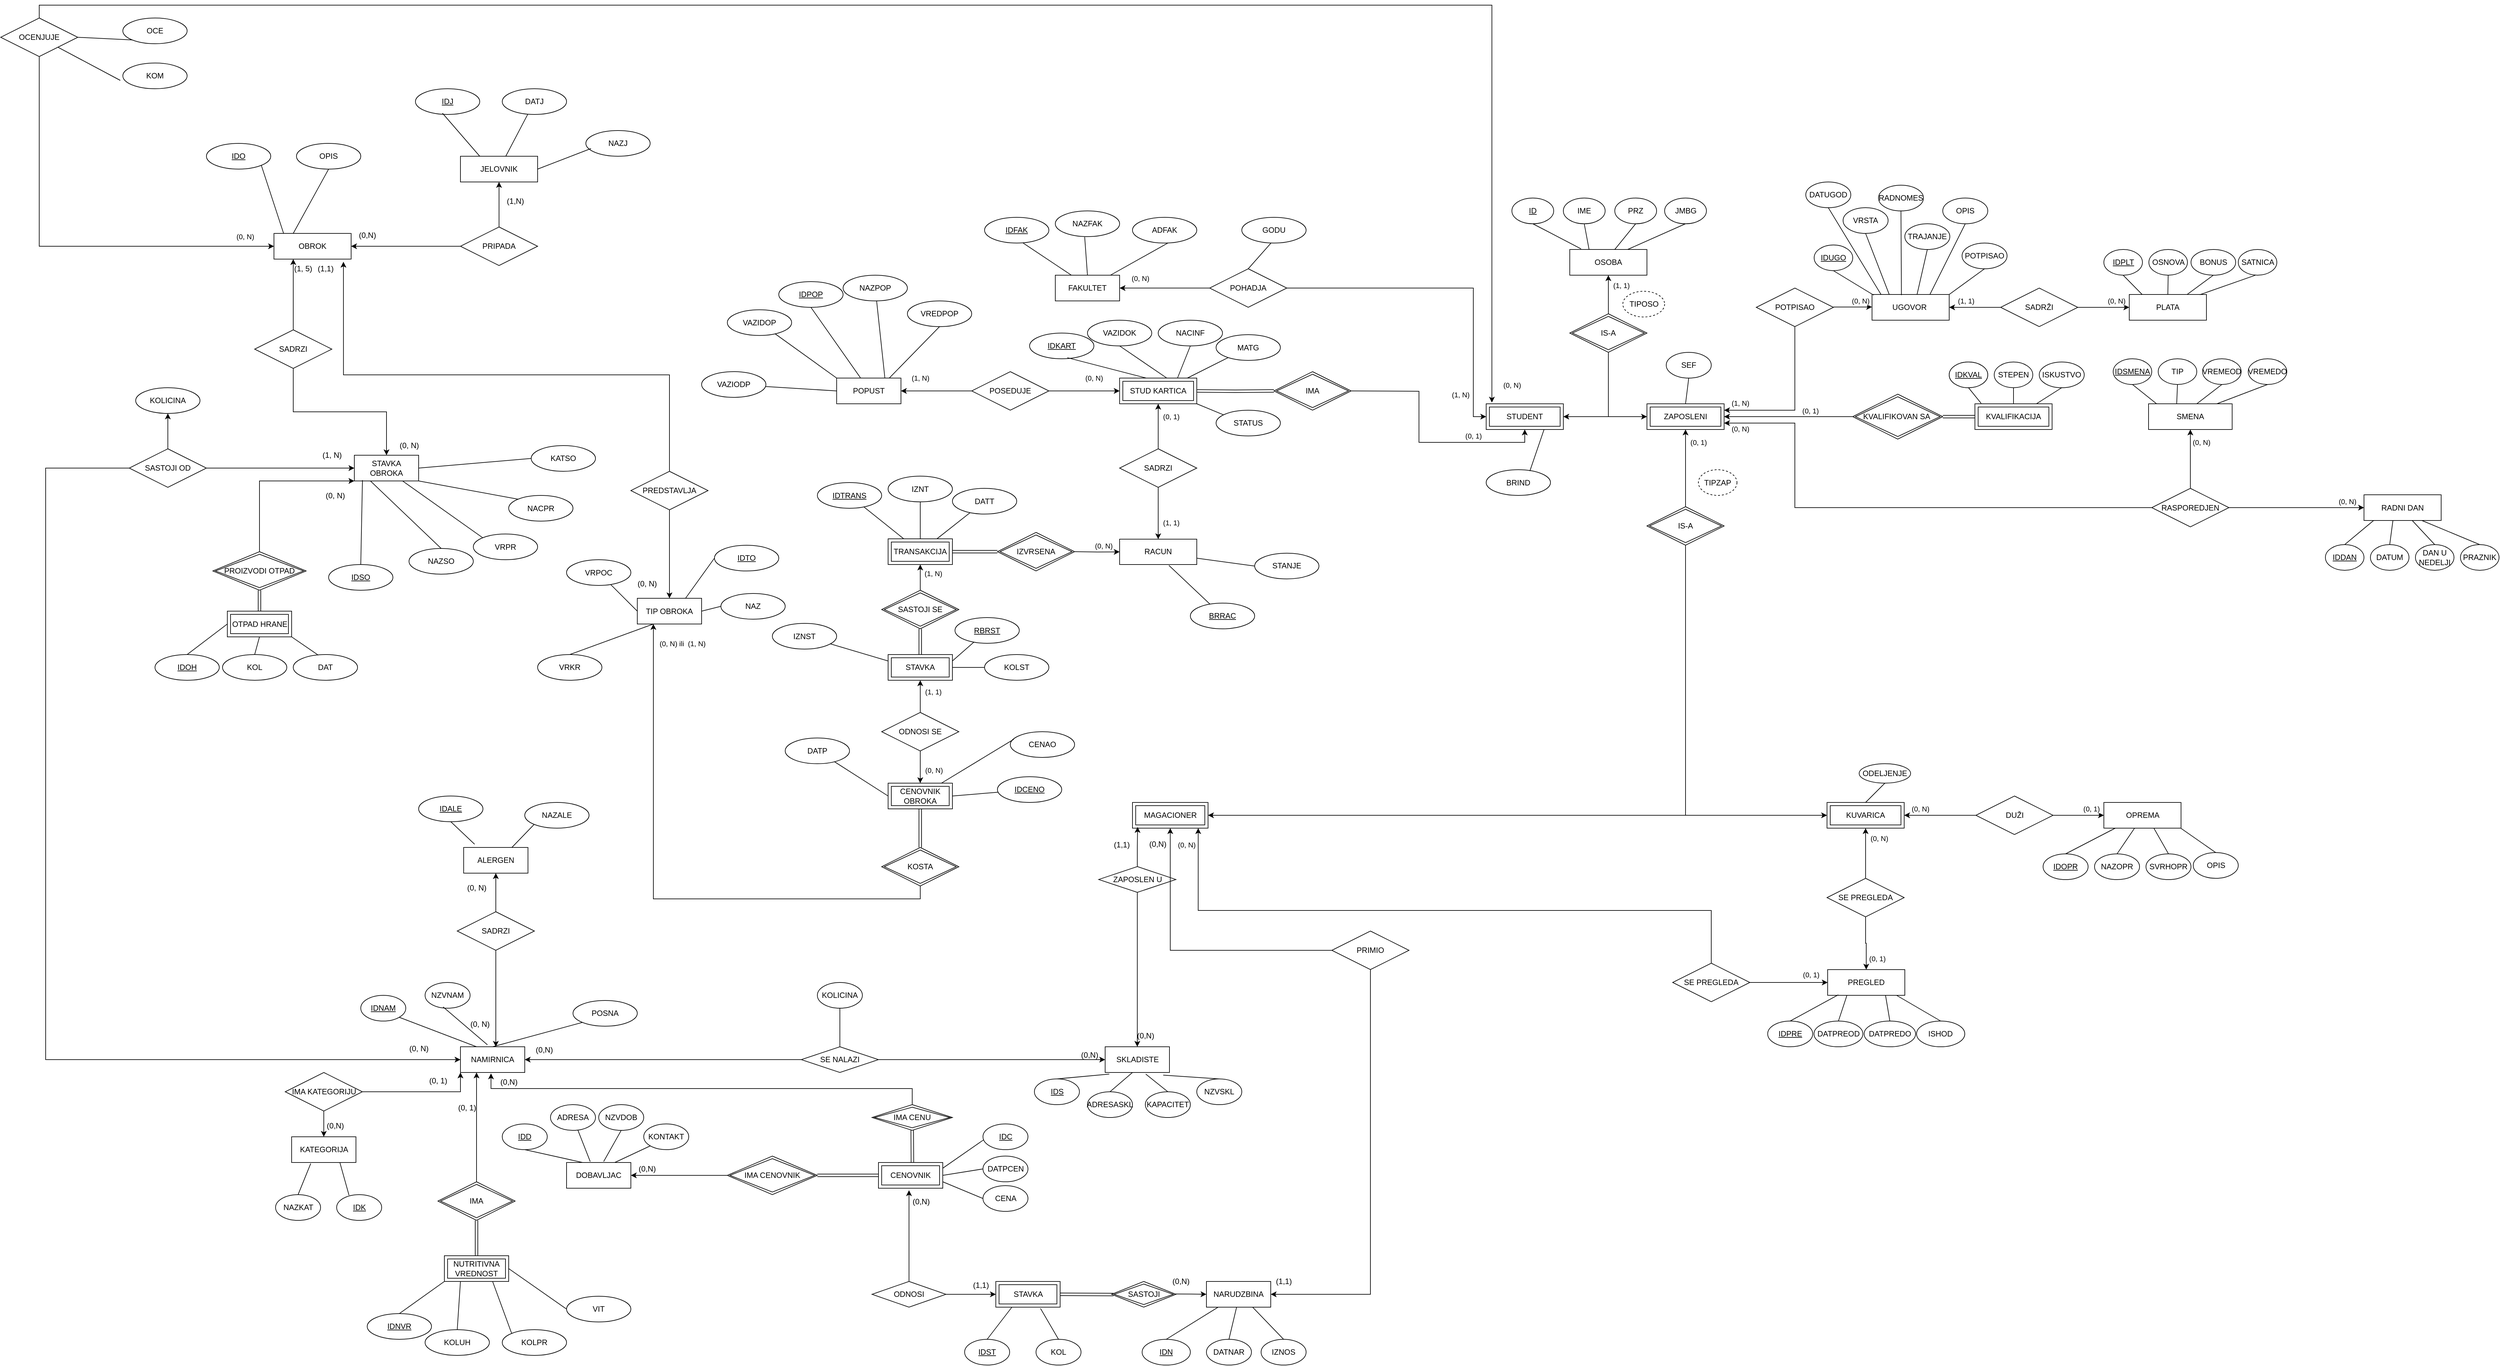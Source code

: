 <mxfile version="21.3.8" type="github">
  <diagram name="Page-1" id="e56a1550-8fbb-45ad-956c-1786394a9013">
    <mxGraphModel dx="3022" dy="1850" grid="1" gridSize="10" guides="1" tooltips="1" connect="1" arrows="1" fold="1" page="1" pageScale="1" pageWidth="1700" pageHeight="1100" background="none" math="0" shadow="0">
      <root>
        <mxCell id="0" />
        <mxCell id="1" parent="0" />
        <mxCell id="bUNf0cNvldC5ubmhBDVS-56" value="PREGLED" style="whiteSpace=wrap;html=1;align=center;" parent="1" vertex="1">
          <mxGeometry x="1201" y="1240" width="120" height="40" as="geometry" />
        </mxCell>
        <mxCell id="l9d5II2x-zUuvx3bLCQQ-6" style="edgeStyle=orthogonalEdgeStyle;rounded=0;orthogonalLoop=1;jettySize=auto;html=1;entryX=0.5;entryY=1;entryDx=0;entryDy=0;" parent="1" source="bUNf0cNvldC5ubmhBDVS-70" target="bUNf0cNvldC5ubmhBDVS-122" edge="1">
          <mxGeometry relative="1" as="geometry" />
        </mxCell>
        <mxCell id="l9d5II2x-zUuvx3bLCQQ-18" value="(0, N)" style="edgeLabel;html=1;align=center;verticalAlign=middle;resizable=0;points=[];" parent="l9d5II2x-zUuvx3bLCQQ-6" vertex="1" connectable="0">
          <mxGeometry x="0.279" y="2" relative="1" as="geometry">
            <mxPoint x="23" y="-12" as="offset" />
          </mxGeometry>
        </mxCell>
        <mxCell id="l9d5II2x-zUuvx3bLCQQ-24" style="edgeStyle=orthogonalEdgeStyle;rounded=0;orthogonalLoop=1;jettySize=auto;html=1;entryX=0.5;entryY=0;entryDx=0;entryDy=0;" parent="1" source="bUNf0cNvldC5ubmhBDVS-70" target="bUNf0cNvldC5ubmhBDVS-56" edge="1">
          <mxGeometry relative="1" as="geometry" />
        </mxCell>
        <mxCell id="l9d5II2x-zUuvx3bLCQQ-25" value="(0, 1)" style="edgeLabel;html=1;align=center;verticalAlign=middle;resizable=0;points=[];" parent="l9d5II2x-zUuvx3bLCQQ-24" vertex="1" connectable="0">
          <mxGeometry x="0.166" y="-1" relative="1" as="geometry">
            <mxPoint x="18" y="17" as="offset" />
          </mxGeometry>
        </mxCell>
        <mxCell id="bUNf0cNvldC5ubmhBDVS-70" value="SE PREGLEDA" style="shape=rhombus;perimeter=rhombusPerimeter;whiteSpace=wrap;html=1;align=center;" parent="1" vertex="1">
          <mxGeometry x="1200" y="1098" width="120" height="60" as="geometry" />
        </mxCell>
        <mxCell id="bUNf0cNvldC5ubmhBDVS-73" value="&lt;u&gt;IDPRE&lt;/u&gt;" style="ellipse;whiteSpace=wrap;html=1;align=center;" parent="1" vertex="1">
          <mxGeometry x="1107.75" y="1320" width="70" height="40" as="geometry" />
        </mxCell>
        <mxCell id="bUNf0cNvldC5ubmhBDVS-76" value="OPREMA" style="whiteSpace=wrap;html=1;align=center;" parent="1" vertex="1">
          <mxGeometry x="1630.5" y="980" width="120" height="40" as="geometry" />
        </mxCell>
        <mxCell id="bUNf0cNvldC5ubmhBDVS-79" value="" style="edgeStyle=orthogonalEdgeStyle;rounded=0;orthogonalLoop=1;jettySize=auto;html=1;" parent="1" source="bUNf0cNvldC5ubmhBDVS-77" target="bUNf0cNvldC5ubmhBDVS-76" edge="1">
          <mxGeometry relative="1" as="geometry">
            <Array as="points">
              <mxPoint x="1581.5" y="1000" />
              <mxPoint x="1581.5" y="1000" />
            </Array>
          </mxGeometry>
        </mxCell>
        <mxCell id="bUNf0cNvldC5ubmhBDVS-154" value="(0, 1)" style="edgeLabel;html=1;align=center;verticalAlign=middle;resizable=0;points=[];" parent="bUNf0cNvldC5ubmhBDVS-79" vertex="1" connectable="0">
          <mxGeometry x="0.692" relative="1" as="geometry">
            <mxPoint x="-8" y="-10" as="offset" />
          </mxGeometry>
        </mxCell>
        <mxCell id="bUNf0cNvldC5ubmhBDVS-138" style="edgeStyle=orthogonalEdgeStyle;rounded=0;orthogonalLoop=1;jettySize=auto;html=1;entryX=1;entryY=0.5;entryDx=0;entryDy=0;" parent="1" source="bUNf0cNvldC5ubmhBDVS-77" target="bUNf0cNvldC5ubmhBDVS-122" edge="1">
          <mxGeometry relative="1" as="geometry" />
        </mxCell>
        <mxCell id="bUNf0cNvldC5ubmhBDVS-155" value="(0, N)" style="edgeLabel;html=1;align=center;verticalAlign=middle;resizable=0;points=[];" parent="bUNf0cNvldC5ubmhBDVS-138" vertex="1" connectable="0">
          <mxGeometry x="0.842" y="1" relative="1" as="geometry">
            <mxPoint x="16" y="-11" as="offset" />
          </mxGeometry>
        </mxCell>
        <mxCell id="bUNf0cNvldC5ubmhBDVS-77" value="DUŽI" style="rhombus;whiteSpace=wrap;html=1;" parent="1" vertex="1">
          <mxGeometry x="1431.5" y="970" width="120" height="60" as="geometry" />
        </mxCell>
        <mxCell id="bUNf0cNvldC5ubmhBDVS-87" style="edgeStyle=orthogonalEdgeStyle;rounded=0;orthogonalLoop=1;jettySize=auto;html=1;exitX=0.5;exitY=1;exitDx=0;exitDy=0;" parent="1" source="bUNf0cNvldC5ubmhBDVS-77" target="bUNf0cNvldC5ubmhBDVS-77" edge="1">
          <mxGeometry relative="1" as="geometry" />
        </mxCell>
        <mxCell id="bUNf0cNvldC5ubmhBDVS-116" value="OSOBA" style="whiteSpace=wrap;html=1;align=center;" parent="1" vertex="1">
          <mxGeometry x="800" y="120" width="120" height="40" as="geometry" />
        </mxCell>
        <mxCell id="bUNf0cNvldC5ubmhBDVS-120" value="" style="edgeStyle=orthogonalEdgeStyle;rounded=0;orthogonalLoop=1;jettySize=auto;html=1;" parent="1" source="bUNf0cNvldC5ubmhBDVS-118" target="bUNf0cNvldC5ubmhBDVS-116" edge="1">
          <mxGeometry relative="1" as="geometry" />
        </mxCell>
        <mxCell id="bUNf0cNvldC5ubmhBDVS-278" value="(1, 1)" style="edgeLabel;html=1;align=center;verticalAlign=middle;resizable=0;points=[];" parent="bUNf0cNvldC5ubmhBDVS-120" connectable="0" vertex="1">
          <mxGeometry x="0.306" y="-1" relative="1" as="geometry">
            <mxPoint x="19" y="-5" as="offset" />
          </mxGeometry>
        </mxCell>
        <mxCell id="bUNf0cNvldC5ubmhBDVS-125" style="edgeStyle=orthogonalEdgeStyle;rounded=0;orthogonalLoop=1;jettySize=auto;html=1;entryX=1;entryY=0.5;entryDx=0;entryDy=0;" parent="1" source="bUNf0cNvldC5ubmhBDVS-118" target="WVfam7afHCpLnsuAlWTk-5" edge="1">
          <mxGeometry relative="1" as="geometry">
            <mxPoint x="740" y="360" as="targetPoint" />
            <Array as="points">
              <mxPoint x="860" y="380" />
            </Array>
          </mxGeometry>
        </mxCell>
        <mxCell id="bUNf0cNvldC5ubmhBDVS-149" style="edgeStyle=orthogonalEdgeStyle;rounded=0;orthogonalLoop=1;jettySize=auto;html=1;entryX=0;entryY=0.5;entryDx=0;entryDy=0;" parent="1" source="bUNf0cNvldC5ubmhBDVS-118" target="bUNf0cNvldC5ubmhBDVS-147" edge="1">
          <mxGeometry relative="1" as="geometry" />
        </mxCell>
        <mxCell id="bUNf0cNvldC5ubmhBDVS-118" value="IS-A" style="shape=rhombus;double=1;perimeter=rhombusPerimeter;whiteSpace=wrap;html=1;align=center;" parent="1" vertex="1">
          <mxGeometry x="800" y="220" width="120" height="60" as="geometry" />
        </mxCell>
        <mxCell id="bUNf0cNvldC5ubmhBDVS-122" value="KUVARICA" style="shape=ext;margin=3;double=1;whiteSpace=wrap;html=1;align=center;" parent="1" vertex="1">
          <mxGeometry x="1200" y="980" width="120" height="40" as="geometry" />
        </mxCell>
        <mxCell id="bUNf0cNvldC5ubmhBDVS-133" value="ISHOD" style="ellipse;whiteSpace=wrap;html=1;align=center;" parent="1" vertex="1">
          <mxGeometry x="1339.25" y="1320" width="75" height="40" as="geometry" />
        </mxCell>
        <mxCell id="bUNf0cNvldC5ubmhBDVS-139" value="&lt;u&gt;ID&lt;/u&gt;" style="ellipse;whiteSpace=wrap;html=1;align=center;" parent="1" vertex="1">
          <mxGeometry x="710" y="40" width="65" height="40" as="geometry" />
        </mxCell>
        <mxCell id="bUNf0cNvldC5ubmhBDVS-140" value="IME" style="ellipse;whiteSpace=wrap;html=1;align=center;" parent="1" vertex="1">
          <mxGeometry x="790" y="40" width="65" height="40" as="geometry" />
        </mxCell>
        <mxCell id="bUNf0cNvldC5ubmhBDVS-141" value="PRZ" style="ellipse;whiteSpace=wrap;html=1;align=center;" parent="1" vertex="1">
          <mxGeometry x="870" y="40" width="65" height="40" as="geometry" />
        </mxCell>
        <mxCell id="bUNf0cNvldC5ubmhBDVS-142" value="JMBG" style="ellipse;whiteSpace=wrap;html=1;align=center;" parent="1" vertex="1">
          <mxGeometry x="947.5" y="40" width="65" height="40" as="geometry" />
        </mxCell>
        <mxCell id="bUNf0cNvldC5ubmhBDVS-143" value="" style="endArrow=none;html=1;rounded=0;exitX=0.5;exitY=1;exitDx=0;exitDy=0;entryX=0.146;entryY=-0.024;entryDx=0;entryDy=0;entryPerimeter=0;" parent="1" source="bUNf0cNvldC5ubmhBDVS-139" target="bUNf0cNvldC5ubmhBDVS-116" edge="1">
          <mxGeometry relative="1" as="geometry">
            <mxPoint x="1000" y="580" as="sourcePoint" />
            <mxPoint x="1160" y="580" as="targetPoint" />
          </mxGeometry>
        </mxCell>
        <mxCell id="bUNf0cNvldC5ubmhBDVS-144" value="" style="endArrow=none;html=1;rounded=0;exitX=0.5;exitY=1;exitDx=0;exitDy=0;entryX=0.25;entryY=0;entryDx=0;entryDy=0;" parent="1" source="bUNf0cNvldC5ubmhBDVS-140" target="bUNf0cNvldC5ubmhBDVS-116" edge="1">
          <mxGeometry relative="1" as="geometry">
            <mxPoint x="798.5" y="60" as="sourcePoint" />
            <mxPoint x="921.5" y="119" as="targetPoint" />
          </mxGeometry>
        </mxCell>
        <mxCell id="bUNf0cNvldC5ubmhBDVS-145" value="" style="endArrow=none;html=1;rounded=0;exitX=0.5;exitY=1;exitDx=0;exitDy=0;entryX=0.583;entryY=0;entryDx=0;entryDy=0;entryPerimeter=0;" parent="1" source="bUNf0cNvldC5ubmhBDVS-141" target="bUNf0cNvldC5ubmhBDVS-116" edge="1">
          <mxGeometry relative="1" as="geometry">
            <mxPoint x="715" y="80" as="sourcePoint" />
            <mxPoint x="838" y="139" as="targetPoint" />
          </mxGeometry>
        </mxCell>
        <mxCell id="bUNf0cNvldC5ubmhBDVS-146" value="" style="endArrow=none;html=1;rounded=0;exitX=0.5;exitY=1;exitDx=0;exitDy=0;entryX=0.75;entryY=0;entryDx=0;entryDy=0;" parent="1" source="bUNf0cNvldC5ubmhBDVS-142" target="bUNf0cNvldC5ubmhBDVS-116" edge="1">
          <mxGeometry relative="1" as="geometry">
            <mxPoint x="725" y="90" as="sourcePoint" />
            <mxPoint x="900" y="120" as="targetPoint" />
          </mxGeometry>
        </mxCell>
        <mxCell id="bUNf0cNvldC5ubmhBDVS-147" value="ZAPOSLENI" style="shape=ext;margin=3;double=1;whiteSpace=wrap;html=1;align=center;" parent="1" vertex="1">
          <mxGeometry x="920" y="360" width="120" height="40" as="geometry" />
        </mxCell>
        <mxCell id="bUNf0cNvldC5ubmhBDVS-159" value="UGOVOR&amp;nbsp;" style="whiteSpace=wrap;html=1;align=center;" parent="1" vertex="1">
          <mxGeometry x="1270" y="190" width="120" height="40" as="geometry" />
        </mxCell>
        <mxCell id="bUNf0cNvldC5ubmhBDVS-160" value="PLATA" style="whiteSpace=wrap;html=1;align=center;" parent="1" vertex="1">
          <mxGeometry x="1670" y="190" width="120" height="40" as="geometry" />
        </mxCell>
        <mxCell id="bUNf0cNvldC5ubmhBDVS-169" style="edgeStyle=orthogonalEdgeStyle;rounded=0;orthogonalLoop=1;jettySize=auto;html=1;entryX=0;entryY=0.5;entryDx=0;entryDy=0;" parent="1" edge="1">
          <mxGeometry relative="1" as="geometry">
            <mxPoint x="1210" y="209.44" as="sourcePoint" />
            <mxPoint x="1270" y="209.44" as="targetPoint" />
          </mxGeometry>
        </mxCell>
        <mxCell id="bUNf0cNvldC5ubmhBDVS-180" value="(0, N)" style="edgeLabel;html=1;align=center;verticalAlign=middle;resizable=0;points=[];" parent="bUNf0cNvldC5ubmhBDVS-169" vertex="1" connectable="0">
          <mxGeometry x="0.383" relative="1" as="geometry">
            <mxPoint y="-10" as="offset" />
          </mxGeometry>
        </mxCell>
        <mxCell id="bUNf0cNvldC5ubmhBDVS-173" style="edgeStyle=orthogonalEdgeStyle;rounded=0;orthogonalLoop=1;jettySize=auto;html=1;entryX=1;entryY=0.25;entryDx=0;entryDy=0;" parent="1" source="bUNf0cNvldC5ubmhBDVS-161" target="bUNf0cNvldC5ubmhBDVS-147" edge="1">
          <mxGeometry relative="1" as="geometry">
            <Array as="points">
              <mxPoint x="1150" y="370" />
            </Array>
          </mxGeometry>
        </mxCell>
        <mxCell id="bUNf0cNvldC5ubmhBDVS-177" value="(1, N)" style="edgeLabel;html=1;align=center;verticalAlign=middle;resizable=0;points=[];" parent="bUNf0cNvldC5ubmhBDVS-173" vertex="1" connectable="0">
          <mxGeometry x="0.822" y="1" relative="1" as="geometry">
            <mxPoint x="3" y="-12" as="offset" />
          </mxGeometry>
        </mxCell>
        <mxCell id="bUNf0cNvldC5ubmhBDVS-161" value="POTPISAO" style="shape=rhombus;perimeter=rhombusPerimeter;whiteSpace=wrap;html=1;align=center;" parent="1" vertex="1">
          <mxGeometry x="1090" y="180" width="120" height="60" as="geometry" />
        </mxCell>
        <mxCell id="bUNf0cNvldC5ubmhBDVS-165" style="edgeStyle=orthogonalEdgeStyle;rounded=0;orthogonalLoop=1;jettySize=auto;html=1;entryX=1;entryY=0.5;entryDx=0;entryDy=0;" parent="1" source="bUNf0cNvldC5ubmhBDVS-164" target="bUNf0cNvldC5ubmhBDVS-159" edge="1">
          <mxGeometry relative="1" as="geometry" />
        </mxCell>
        <mxCell id="bUNf0cNvldC5ubmhBDVS-220" value="(1, 1)" style="edgeLabel;html=1;align=center;verticalAlign=middle;resizable=0;points=[];" parent="bUNf0cNvldC5ubmhBDVS-165" connectable="0" vertex="1">
          <mxGeometry x="0.302" relative="1" as="geometry">
            <mxPoint x="-2" y="-10" as="offset" />
          </mxGeometry>
        </mxCell>
        <mxCell id="bUNf0cNvldC5ubmhBDVS-166" style="edgeStyle=orthogonalEdgeStyle;rounded=0;orthogonalLoop=1;jettySize=auto;html=1;entryX=0;entryY=0.5;entryDx=0;entryDy=0;" parent="1" source="bUNf0cNvldC5ubmhBDVS-164" target="bUNf0cNvldC5ubmhBDVS-160" edge="1">
          <mxGeometry relative="1" as="geometry" />
        </mxCell>
        <mxCell id="bUNf0cNvldC5ubmhBDVS-175" value="(0, N)" style="edgeLabel;html=1;align=center;verticalAlign=middle;resizable=0;points=[];" parent="bUNf0cNvldC5ubmhBDVS-166" vertex="1" connectable="0">
          <mxGeometry x="0.65" y="1" relative="1" as="geometry">
            <mxPoint x="-6" y="-9" as="offset" />
          </mxGeometry>
        </mxCell>
        <mxCell id="bUNf0cNvldC5ubmhBDVS-164" value="SADRŽI" style="shape=rhombus;perimeter=rhombusPerimeter;whiteSpace=wrap;html=1;align=center;" parent="1" vertex="1">
          <mxGeometry x="1470" y="180" width="120" height="60" as="geometry" />
        </mxCell>
        <mxCell id="bUNf0cNvldC5ubmhBDVS-181" value="&lt;u&gt;IDPLT&lt;/u&gt;" style="ellipse;whiteSpace=wrap;html=1;align=center;" parent="1" vertex="1">
          <mxGeometry x="1630.5" y="120" width="60" height="40" as="geometry" />
        </mxCell>
        <mxCell id="bUNf0cNvldC5ubmhBDVS-182" value="BONUS" style="ellipse;whiteSpace=wrap;html=1;align=center;" parent="1" vertex="1">
          <mxGeometry x="1766" y="120" width="69.5" height="40" as="geometry" />
        </mxCell>
        <mxCell id="bUNf0cNvldC5ubmhBDVS-183" value="OSNOVA" style="ellipse;whiteSpace=wrap;html=1;align=center;" parent="1" vertex="1">
          <mxGeometry x="1700.5" y="120" width="60" height="40" as="geometry" />
        </mxCell>
        <mxCell id="bUNf0cNvldC5ubmhBDVS-184" value="" style="endArrow=none;html=1;rounded=0;exitX=0.5;exitY=1;exitDx=0;exitDy=0;entryX=0.167;entryY=0;entryDx=0;entryDy=0;entryPerimeter=0;" parent="1" source="bUNf0cNvldC5ubmhBDVS-181" target="bUNf0cNvldC5ubmhBDVS-160" edge="1">
          <mxGeometry relative="1" as="geometry">
            <mxPoint x="1580" y="100" as="sourcePoint" />
            <mxPoint x="1740" y="100" as="targetPoint" />
          </mxGeometry>
        </mxCell>
        <mxCell id="bUNf0cNvldC5ubmhBDVS-185" value="" style="endArrow=none;html=1;rounded=0;entryX=0.5;entryY=1;entryDx=0;entryDy=0;" parent="1" target="bUNf0cNvldC5ubmhBDVS-183" edge="1">
          <mxGeometry relative="1" as="geometry">
            <mxPoint x="1730" y="190" as="sourcePoint" />
            <mxPoint x="1740" y="100" as="targetPoint" />
          </mxGeometry>
        </mxCell>
        <mxCell id="bUNf0cNvldC5ubmhBDVS-186" value="" style="endArrow=none;html=1;rounded=0;entryX=0.5;entryY=1;entryDx=0;entryDy=0;exitX=0.75;exitY=0;exitDx=0;exitDy=0;" parent="1" source="bUNf0cNvldC5ubmhBDVS-160" target="bUNf0cNvldC5ubmhBDVS-182" edge="1">
          <mxGeometry relative="1" as="geometry">
            <mxPoint x="1799.76" y="190" as="sourcePoint" />
            <mxPoint x="1799.76" y="150" as="targetPoint" />
          </mxGeometry>
        </mxCell>
        <mxCell id="bUNf0cNvldC5ubmhBDVS-187" value="&lt;u&gt;IDUGO&lt;/u&gt;" style="ellipse;whiteSpace=wrap;html=1;align=center;" parent="1" vertex="1">
          <mxGeometry x="1180" y="113" width="60" height="40" as="geometry" />
        </mxCell>
        <mxCell id="bUNf0cNvldC5ubmhBDVS-188" value="DATUGOD" style="ellipse;whiteSpace=wrap;html=1;align=center;" parent="1" vertex="1">
          <mxGeometry x="1167" y="15" width="70" height="40" as="geometry" />
        </mxCell>
        <mxCell id="bUNf0cNvldC5ubmhBDVS-189" value="TRAJANJE" style="ellipse;whiteSpace=wrap;html=1;align=center;" parent="1" vertex="1">
          <mxGeometry x="1321" y="80" width="70" height="40" as="geometry" />
        </mxCell>
        <mxCell id="bUNf0cNvldC5ubmhBDVS-190" value="" style="endArrow=none;html=1;rounded=0;exitX=0.5;exitY=1;exitDx=0;exitDy=0;entryX=0.188;entryY=0.039;entryDx=0;entryDy=0;entryPerimeter=0;" parent="1" source="bUNf0cNvldC5ubmhBDVS-187" edge="1">
          <mxGeometry relative="1" as="geometry">
            <mxPoint x="1380" y="169.44" as="sourcePoint" />
            <mxPoint x="1272.56" y="191.0" as="targetPoint" />
          </mxGeometry>
        </mxCell>
        <mxCell id="bUNf0cNvldC5ubmhBDVS-191" value="" style="endArrow=none;html=1;rounded=0;exitX=0.5;exitY=1;exitDx=0;exitDy=0;entryX=0.5;entryY=0;entryDx=0;entryDy=0;" parent="1" source="bUNf0cNvldC5ubmhBDVS-188" edge="1">
          <mxGeometry relative="1" as="geometry">
            <mxPoint x="1224" y="160" as="sourcePoint" />
            <mxPoint x="1284" y="190" as="targetPoint" />
          </mxGeometry>
        </mxCell>
        <mxCell id="bUNf0cNvldC5ubmhBDVS-192" value="" style="endArrow=none;html=1;rounded=0;exitX=0.5;exitY=1;exitDx=0;exitDy=0;entryX=0.75;entryY=0;entryDx=0;entryDy=0;" parent="1" source="bUNf0cNvldC5ubmhBDVS-189" edge="1">
          <mxGeometry relative="1" as="geometry">
            <mxPoint x="1320" y="160" as="sourcePoint" />
            <mxPoint x="1340" y="190" as="targetPoint" />
          </mxGeometry>
        </mxCell>
        <mxCell id="bUNf0cNvldC5ubmhBDVS-194" value="DATPREOD" style="ellipse;whiteSpace=wrap;html=1;align=center;" parent="1" vertex="1">
          <mxGeometry x="1179.75" y="1320" width="76" height="40" as="geometry" />
        </mxCell>
        <mxCell id="bUNf0cNvldC5ubmhBDVS-196" value="DATPREDO" style="ellipse;whiteSpace=wrap;html=1;align=center;" parent="1" vertex="1">
          <mxGeometry x="1257.75" y="1320" width="80" height="40" as="geometry" />
        </mxCell>
        <mxCell id="bUNf0cNvldC5ubmhBDVS-198" value="&lt;u&gt;IDOPR&lt;/u&gt;" style="ellipse;whiteSpace=wrap;html=1;align=center;" parent="1" vertex="1">
          <mxGeometry x="1536" y="1060" width="70" height="40" as="geometry" />
        </mxCell>
        <mxCell id="bUNf0cNvldC5ubmhBDVS-199" value="NAZOPR" style="ellipse;whiteSpace=wrap;html=1;align=center;" parent="1" vertex="1">
          <mxGeometry x="1616" y="1060" width="70" height="40" as="geometry" />
        </mxCell>
        <mxCell id="bUNf0cNvldC5ubmhBDVS-201" value="SVRHOPR" style="ellipse;whiteSpace=wrap;html=1;align=center;" parent="1" vertex="1">
          <mxGeometry x="1696" y="1060" width="70" height="40" as="geometry" />
        </mxCell>
        <mxCell id="bUNf0cNvldC5ubmhBDVS-202" value="" style="endArrow=none;html=1;rounded=0;exitX=0.5;exitY=0;exitDx=0;exitDy=0;entryX=0.25;entryY=1;entryDx=0;entryDy=0;" parent="1" source="bUNf0cNvldC5ubmhBDVS-198" edge="1">
          <mxGeometry relative="1" as="geometry">
            <mxPoint x="1718.25" y="890" as="sourcePoint" />
            <mxPoint x="1648.25" y="1020" as="targetPoint" />
          </mxGeometry>
        </mxCell>
        <mxCell id="bUNf0cNvldC5ubmhBDVS-203" value="" style="endArrow=none;html=1;rounded=0;exitX=0.5;exitY=0;exitDx=0;exitDy=0;entryX=0.5;entryY=1;entryDx=0;entryDy=0;" parent="1" source="bUNf0cNvldC5ubmhBDVS-199" edge="1">
          <mxGeometry relative="1" as="geometry">
            <mxPoint x="1608.25" y="1070" as="sourcePoint" />
            <mxPoint x="1678.25" y="1020" as="targetPoint" />
          </mxGeometry>
        </mxCell>
        <mxCell id="bUNf0cNvldC5ubmhBDVS-204" value="" style="endArrow=none;html=1;rounded=0;exitX=0.5;exitY=0;exitDx=0;exitDy=0;entryX=0.75;entryY=1;entryDx=0;entryDy=0;" parent="1" source="bUNf0cNvldC5ubmhBDVS-201" edge="1">
          <mxGeometry relative="1" as="geometry">
            <mxPoint x="1688.25" y="1070" as="sourcePoint" />
            <mxPoint x="1708.25" y="1020" as="targetPoint" />
          </mxGeometry>
        </mxCell>
        <mxCell id="bUNf0cNvldC5ubmhBDVS-206" style="edgeStyle=orthogonalEdgeStyle;rounded=0;orthogonalLoop=1;jettySize=auto;html=1;entryX=0.5;entryY=1;entryDx=0;entryDy=0;" parent="1" source="bUNf0cNvldC5ubmhBDVS-205" target="bUNf0cNvldC5ubmhBDVS-147" edge="1">
          <mxGeometry relative="1" as="geometry" />
        </mxCell>
        <mxCell id="bUNf0cNvldC5ubmhBDVS-274" value="(0, 1)" style="edgeLabel;html=1;align=center;verticalAlign=middle;resizable=0;points=[];" parent="bUNf0cNvldC5ubmhBDVS-206" connectable="0" vertex="1">
          <mxGeometry x="0.31" relative="1" as="geometry">
            <mxPoint x="20" y="-22" as="offset" />
          </mxGeometry>
        </mxCell>
        <mxCell id="Pg65Y_PX_BuR6EdauMlK-27" style="edgeStyle=orthogonalEdgeStyle;rounded=0;orthogonalLoop=1;jettySize=auto;html=1;entryX=1;entryY=0.5;entryDx=0;entryDy=0;" parent="1" source="bUNf0cNvldC5ubmhBDVS-205" target="Ew9YVm2UuanDDVRycJMl-9" edge="1">
          <mxGeometry relative="1" as="geometry">
            <mxPoint x="980" y="682.5" as="targetPoint" />
            <Array as="points">
              <mxPoint x="980" y="1000" />
            </Array>
          </mxGeometry>
        </mxCell>
        <mxCell id="bUNf0cNvldC5ubmhBDVS-205" value="IS-A" style="shape=rhombus;double=1;perimeter=rhombusPerimeter;whiteSpace=wrap;html=1;align=center;" parent="1" vertex="1">
          <mxGeometry x="920" y="520" width="120" height="60" as="geometry" />
        </mxCell>
        <mxCell id="Y-CXUxym0TZlI0GYsN8G-2" value="NAMIRNICA" style="whiteSpace=wrap;html=1;align=center;" parent="1" vertex="1">
          <mxGeometry x="-925" y="1360" width="100" height="40" as="geometry" />
        </mxCell>
        <mxCell id="Y-CXUxym0TZlI0GYsN8G-3" value="IDNAM" style="ellipse;whiteSpace=wrap;html=1;align=center;fontStyle=4;" parent="1" vertex="1">
          <mxGeometry x="-1080" y="1280" width="70" height="40" as="geometry" />
        </mxCell>
        <mxCell id="Y-CXUxym0TZlI0GYsN8G-5" value="" style="endArrow=none;html=1;rounded=0;exitX=1;exitY=1;exitDx=0;exitDy=0;entryX=0.25;entryY=0;entryDx=0;entryDy=0;" parent="1" source="Y-CXUxym0TZlI0GYsN8G-3" target="Y-CXUxym0TZlI0GYsN8G-2" edge="1">
          <mxGeometry relative="1" as="geometry">
            <mxPoint x="-290" y="1350" as="sourcePoint" />
            <mxPoint x="-130" y="1350" as="targetPoint" />
            <Array as="points" />
          </mxGeometry>
        </mxCell>
        <mxCell id="Y-CXUxym0TZlI0GYsN8G-8" value="NZVNAM" style="ellipse;whiteSpace=wrap;html=1;align=center;" parent="1" vertex="1">
          <mxGeometry x="-980" y="1260" width="70" height="40" as="geometry" />
        </mxCell>
        <mxCell id="Y-CXUxym0TZlI0GYsN8G-9" value="" style="endArrow=none;html=1;rounded=0;exitX=0.42;exitY=-0.075;exitDx=0;exitDy=0;exitPerimeter=0;entryX=0.4;entryY=0.95;entryDx=0;entryDy=0;entryPerimeter=0;" parent="1" source="Y-CXUxym0TZlI0GYsN8G-2" target="Y-CXUxym0TZlI0GYsN8G-8" edge="1">
          <mxGeometry relative="1" as="geometry">
            <mxPoint x="-220" y="1370" as="sourcePoint" />
            <mxPoint x="-60" y="1370" as="targetPoint" />
          </mxGeometry>
        </mxCell>
        <mxCell id="bUNf0cNvldC5ubmhBDVS-222" value="KVALIFIKACIJA" style="shape=ext;margin=3;double=1;whiteSpace=wrap;html=1;align=center;" parent="1" vertex="1">
          <mxGeometry x="1430" y="360" width="120" height="40" as="geometry" />
        </mxCell>
        <mxCell id="bUNf0cNvldC5ubmhBDVS-227" style="edgeStyle=orthogonalEdgeStyle;rounded=0;orthogonalLoop=1;jettySize=auto;html=1;" parent="1" edge="1">
          <mxGeometry relative="1" as="geometry">
            <mxPoint x="1040" y="380" as="targetPoint" />
            <mxPoint x="1240.057" y="380.029" as="sourcePoint" />
          </mxGeometry>
        </mxCell>
        <mxCell id="bUNf0cNvldC5ubmhBDVS-229" value="(0, 1)" style="edgeLabel;html=1;align=center;verticalAlign=middle;resizable=0;points=[];" parent="bUNf0cNvldC5ubmhBDVS-227" connectable="0" vertex="1">
          <mxGeometry x="0.277" y="-2" relative="1" as="geometry">
            <mxPoint x="61" y="-7" as="offset" />
          </mxGeometry>
        </mxCell>
        <mxCell id="bUNf0cNvldC5ubmhBDVS-224" value="" style="shape=link;html=1;rounded=0;exitX=1;exitY=0.5;exitDx=0;exitDy=0;entryX=0;entryY=0.5;entryDx=0;entryDy=0;" parent="1" target="bUNf0cNvldC5ubmhBDVS-222" edge="1">
          <mxGeometry relative="1" as="geometry">
            <mxPoint x="1380" y="380" as="sourcePoint" />
            <mxPoint x="1600" y="540" as="targetPoint" />
          </mxGeometry>
        </mxCell>
        <mxCell id="bUNf0cNvldC5ubmhBDVS-225" value="" style="resizable=0;html=1;whiteSpace=wrap;align=left;verticalAlign=bottom;" parent="bUNf0cNvldC5ubmhBDVS-224" connectable="0" vertex="1">
          <mxGeometry x="-1" relative="1" as="geometry" />
        </mxCell>
        <mxCell id="bUNf0cNvldC5ubmhBDVS-226" value="" style="resizable=0;html=1;whiteSpace=wrap;align=right;verticalAlign=bottom;" parent="bUNf0cNvldC5ubmhBDVS-224" connectable="0" vertex="1">
          <mxGeometry x="1" relative="1" as="geometry" />
        </mxCell>
        <mxCell id="Y-CXUxym0TZlI0GYsN8G-14" value="SKLADISTE" style="whiteSpace=wrap;html=1;align=center;" parent="1" vertex="1">
          <mxGeometry x="77.5" y="1360" width="100" height="40" as="geometry" />
        </mxCell>
        <mxCell id="Y-CXUxym0TZlI0GYsN8G-16" style="edgeStyle=orthogonalEdgeStyle;rounded=0;orthogonalLoop=1;jettySize=auto;html=1;entryX=0;entryY=0.5;entryDx=0;entryDy=0;" parent="1" source="Y-CXUxym0TZlI0GYsN8G-15" target="Y-CXUxym0TZlI0GYsN8G-14" edge="1">
          <mxGeometry relative="1" as="geometry" />
        </mxCell>
        <mxCell id="bUNf0cNvldC5ubmhBDVS-232" value="&lt;u&gt;IDKVAL&lt;/u&gt;" style="ellipse;whiteSpace=wrap;html=1;align=center;" parent="1" vertex="1">
          <mxGeometry x="1390" y="295" width="60" height="40" as="geometry" />
        </mxCell>
        <mxCell id="Y-CXUxym0TZlI0GYsN8G-17" style="edgeStyle=orthogonalEdgeStyle;rounded=0;orthogonalLoop=1;jettySize=auto;html=1;exitX=0;exitY=0.5;exitDx=0;exitDy=0;entryX=1;entryY=0.5;entryDx=0;entryDy=0;" parent="1" target="Y-CXUxym0TZlI0GYsN8G-2" edge="1">
          <mxGeometry relative="1" as="geometry">
            <Array as="points">
              <mxPoint x="-990" y="1380" />
            </Array>
          </mxGeometry>
        </mxCell>
        <mxCell id="bUNf0cNvldC5ubmhBDVS-233" value="STEPEN" style="ellipse;whiteSpace=wrap;html=1;align=center;" parent="1" vertex="1">
          <mxGeometry x="1460" y="295" width="60" height="40" as="geometry" />
        </mxCell>
        <mxCell id="hLWOXCvLeOIAR_gzD491-121" style="edgeStyle=orthogonalEdgeStyle;rounded=0;orthogonalLoop=1;jettySize=auto;html=1;exitX=0;exitY=0.5;exitDx=0;exitDy=0;entryX=1;entryY=0.5;entryDx=0;entryDy=0;" parent="1" source="Y-CXUxym0TZlI0GYsN8G-15" target="Y-CXUxym0TZlI0GYsN8G-2" edge="1">
          <mxGeometry relative="1" as="geometry" />
        </mxCell>
        <mxCell id="Y-CXUxym0TZlI0GYsN8G-15" value="SE NALAZI" style="shape=rhombus;perimeter=rhombusPerimeter;whiteSpace=wrap;html=1;align=center;" parent="1" vertex="1">
          <mxGeometry x="-395" y="1360" width="120" height="40" as="geometry" />
        </mxCell>
        <mxCell id="bUNf0cNvldC5ubmhBDVS-234" value="ISKUSTVO" style="ellipse;whiteSpace=wrap;html=1;align=center;" parent="1" vertex="1">
          <mxGeometry x="1530" y="295" width="70" height="40" as="geometry" />
        </mxCell>
        <mxCell id="Y-CXUxym0TZlI0GYsN8G-18" value="(0,N)" style="text;html=1;align=center;verticalAlign=middle;resizable=0;points=[];autosize=1;strokeColor=none;fillColor=none;" parent="1" vertex="1">
          <mxGeometry x="27.5" y="1358" width="50" height="30" as="geometry" />
        </mxCell>
        <mxCell id="bUNf0cNvldC5ubmhBDVS-235" value="" style="endArrow=none;html=1;rounded=0;entryX=0.5;entryY=1;entryDx=0;entryDy=0;exitX=0.793;exitY=0.008;exitDx=0;exitDy=0;exitPerimeter=0;" parent="1" source="bUNf0cNvldC5ubmhBDVS-222" target="bUNf0cNvldC5ubmhBDVS-234" edge="1">
          <mxGeometry relative="1" as="geometry">
            <mxPoint x="1440" y="365" as="sourcePoint" />
            <mxPoint x="1600" y="365" as="targetPoint" />
          </mxGeometry>
        </mxCell>
        <mxCell id="Y-CXUxym0TZlI0GYsN8G-19" value="(0,N)" style="text;html=1;align=center;verticalAlign=middle;resizable=0;points=[];autosize=1;strokeColor=none;fillColor=none;" parent="1" vertex="1">
          <mxGeometry x="-820" y="1350" width="50" height="30" as="geometry" />
        </mxCell>
        <mxCell id="bUNf0cNvldC5ubmhBDVS-236" value="" style="endArrow=none;html=1;rounded=0;entryX=0.5;entryY=1;entryDx=0;entryDy=0;exitX=0.5;exitY=0;exitDx=0;exitDy=0;" parent="1" source="bUNf0cNvldC5ubmhBDVS-222" target="bUNf0cNvldC5ubmhBDVS-233" edge="1">
          <mxGeometry relative="1" as="geometry">
            <mxPoint x="1440" y="365" as="sourcePoint" />
            <mxPoint x="1600" y="365" as="targetPoint" />
          </mxGeometry>
        </mxCell>
        <mxCell id="Y-CXUxym0TZlI0GYsN8G-21" value="KAPACITET" style="ellipse;whiteSpace=wrap;html=1;align=center;" parent="1" vertex="1">
          <mxGeometry x="140" y="1430" width="70" height="40" as="geometry" />
        </mxCell>
        <mxCell id="bUNf0cNvldC5ubmhBDVS-238" value="" style="endArrow=none;html=1;rounded=0;entryX=0.5;entryY=1;entryDx=0;entryDy=0;exitX=0.081;exitY=-0.017;exitDx=0;exitDy=0;exitPerimeter=0;" parent="1" source="bUNf0cNvldC5ubmhBDVS-222" target="bUNf0cNvldC5ubmhBDVS-232" edge="1">
          <mxGeometry relative="1" as="geometry">
            <mxPoint x="1440" y="365" as="sourcePoint" />
            <mxPoint x="1600" y="365" as="targetPoint" />
          </mxGeometry>
        </mxCell>
        <mxCell id="Y-CXUxym0TZlI0GYsN8G-22" value="ADRESASKL" style="ellipse;whiteSpace=wrap;html=1;align=center;" parent="1" vertex="1">
          <mxGeometry x="50" y="1430" width="70" height="40" as="geometry" />
        </mxCell>
        <mxCell id="Y-CXUxym0TZlI0GYsN8G-23" value="NZVSKL" style="ellipse;whiteSpace=wrap;html=1;align=center;" parent="1" vertex="1">
          <mxGeometry x="220" y="1410" width="70" height="40" as="geometry" />
        </mxCell>
        <mxCell id="Y-CXUxym0TZlI0GYsN8G-25" value="" style="endArrow=none;html=1;rounded=0;exitX=0.5;exitY=0;exitDx=0;exitDy=0;entryX=0.903;entryY=1.104;entryDx=0;entryDy=0;entryPerimeter=0;" parent="1" source="Y-CXUxym0TZlI0GYsN8G-23" target="Y-CXUxym0TZlI0GYsN8G-14" edge="1">
          <mxGeometry relative="1" as="geometry">
            <mxPoint x="227.5" y="1372.5" as="sourcePoint" />
            <mxPoint x="387.5" y="1372.5" as="targetPoint" />
          </mxGeometry>
        </mxCell>
        <mxCell id="Y-CXUxym0TZlI0GYsN8G-26" value="" style="endArrow=none;html=1;rounded=0;exitX=0.5;exitY=0;exitDx=0;exitDy=0;" parent="1" source="Y-CXUxym0TZlI0GYsN8G-22" edge="1">
          <mxGeometry relative="1" as="geometry">
            <mxPoint x="297.5" y="1440" as="sourcePoint" />
            <mxPoint x="120" y="1400" as="targetPoint" />
          </mxGeometry>
        </mxCell>
        <mxCell id="Y-CXUxym0TZlI0GYsN8G-27" value="" style="endArrow=none;html=1;rounded=0;exitX=0.5;exitY=0;exitDx=0;exitDy=0;entryX=0.632;entryY=1.063;entryDx=0;entryDy=0;entryPerimeter=0;" parent="1" source="Y-CXUxym0TZlI0GYsN8G-21" target="Y-CXUxym0TZlI0GYsN8G-14" edge="1">
          <mxGeometry relative="1" as="geometry">
            <mxPoint x="222.5" y="1330" as="sourcePoint" />
            <mxPoint x="467.5" y="1450" as="targetPoint" />
          </mxGeometry>
        </mxCell>
        <mxCell id="Y-CXUxym0TZlI0GYsN8G-28" value="STAVKA" style="shape=ext;margin=3;double=1;whiteSpace=wrap;html=1;align=center;" parent="1" vertex="1">
          <mxGeometry x="-92.5" y="1725" width="100" height="40" as="geometry" />
        </mxCell>
        <mxCell id="Y-CXUxym0TZlI0GYsN8G-29" value="CENOVNIK" style="shape=ext;margin=3;double=1;whiteSpace=wrap;html=1;align=center;" parent="1" vertex="1">
          <mxGeometry x="-275" y="1540" width="100" height="40" as="geometry" />
        </mxCell>
        <mxCell id="Y-CXUxym0TZlI0GYsN8G-35" style="edgeStyle=orthogonalEdgeStyle;rounded=0;orthogonalLoop=1;jettySize=auto;html=1;exitX=0.5;exitY=0;exitDx=0;exitDy=0;entryX=0.475;entryY=1.037;entryDx=0;entryDy=0;entryPerimeter=0;" parent="1" source="Y-CXUxym0TZlI0GYsN8G-32" target="Y-CXUxym0TZlI0GYsN8G-2" edge="1">
          <mxGeometry relative="1" as="geometry" />
        </mxCell>
        <mxCell id="Y-CXUxym0TZlI0GYsN8G-32" value="IMA CENU" style="shape=rhombus;double=1;perimeter=rhombusPerimeter;whiteSpace=wrap;html=1;align=center;" parent="1" vertex="1">
          <mxGeometry x="-285" y="1450" width="125" height="40" as="geometry" />
        </mxCell>
        <mxCell id="Y-CXUxym0TZlI0GYsN8G-33" value="" style="shape=link;html=1;rounded=0;exitX=0.528;exitY=-0.004;exitDx=0;exitDy=0;entryX=0.5;entryY=1;entryDx=0;entryDy=0;exitPerimeter=0;" parent="1" source="Y-CXUxym0TZlI0GYsN8G-29" target="Y-CXUxym0TZlI0GYsN8G-32" edge="1">
          <mxGeometry relative="1" as="geometry">
            <mxPoint x="-220" y="1520" as="sourcePoint" />
            <mxPoint x="-60" y="1520" as="targetPoint" />
          </mxGeometry>
        </mxCell>
        <mxCell id="Y-CXUxym0TZlI0GYsN8G-34" value="" style="resizable=0;html=1;whiteSpace=wrap;align=right;verticalAlign=bottom;" parent="Y-CXUxym0TZlI0GYsN8G-33" connectable="0" vertex="1">
          <mxGeometry x="1" relative="1" as="geometry" />
        </mxCell>
        <mxCell id="Y-CXUxym0TZlI0GYsN8G-37" style="edgeStyle=orthogonalEdgeStyle;rounded=0;orthogonalLoop=1;jettySize=auto;html=1;entryX=0.475;entryY=1.079;entryDx=0;entryDy=0;entryPerimeter=0;" parent="1" source="Y-CXUxym0TZlI0GYsN8G-36" target="Y-CXUxym0TZlI0GYsN8G-29" edge="1">
          <mxGeometry relative="1" as="geometry" />
        </mxCell>
        <mxCell id="Y-CXUxym0TZlI0GYsN8G-38" style="edgeStyle=orthogonalEdgeStyle;rounded=0;orthogonalLoop=1;jettySize=auto;html=1;exitX=1;exitY=0.5;exitDx=0;exitDy=0;entryX=0;entryY=0.5;entryDx=0;entryDy=0;" parent="1" source="Y-CXUxym0TZlI0GYsN8G-36" target="Y-CXUxym0TZlI0GYsN8G-28" edge="1">
          <mxGeometry relative="1" as="geometry" />
        </mxCell>
        <mxCell id="Y-CXUxym0TZlI0GYsN8G-36" value="ODNOSI" style="shape=rhombus;perimeter=rhombusPerimeter;whiteSpace=wrap;html=1;align=center;" parent="1" vertex="1">
          <mxGeometry x="-285" y="1725" width="115" height="40" as="geometry" />
        </mxCell>
        <mxCell id="Y-CXUxym0TZlI0GYsN8G-42" style="edgeStyle=orthogonalEdgeStyle;rounded=0;orthogonalLoop=1;jettySize=auto;html=1;exitX=0.972;exitY=0.489;exitDx=0;exitDy=0;entryX=0;entryY=0.5;entryDx=0;entryDy=0;exitPerimeter=0;" parent="1" source="Y-CXUxym0TZlI0GYsN8G-52" target="MK6Z-C48FJparJXI2dv7-2" edge="1">
          <mxGeometry relative="1" as="geometry">
            <mxPoint x="182.5" y="1745" as="sourcePoint" />
            <mxPoint x="222.5" y="1745.0" as="targetPoint" />
          </mxGeometry>
        </mxCell>
        <mxCell id="Y-CXUxym0TZlI0GYsN8G-52" value="SASTOJI" style="shape=rhombus;double=1;perimeter=rhombusPerimeter;whiteSpace=wrap;html=1;align=center;" parent="1" vertex="1">
          <mxGeometry x="87.5" y="1725" width="100" height="40" as="geometry" />
        </mxCell>
        <mxCell id="Y-CXUxym0TZlI0GYsN8G-53" value="" style="shape=link;html=1;rounded=0;exitX=1;exitY=0.5;exitDx=0;exitDy=0;entryX=0.031;entryY=0.51;entryDx=0;entryDy=0;entryPerimeter=0;" parent="1" source="Y-CXUxym0TZlI0GYsN8G-28" target="Y-CXUxym0TZlI0GYsN8G-52" edge="1">
          <mxGeometry relative="1" as="geometry">
            <mxPoint x="107.5" y="1705" as="sourcePoint" />
            <mxPoint x="267.5" y="1705" as="targetPoint" />
          </mxGeometry>
        </mxCell>
        <mxCell id="Y-CXUxym0TZlI0GYsN8G-54" value="" style="resizable=0;html=1;whiteSpace=wrap;align=right;verticalAlign=bottom;" parent="Y-CXUxym0TZlI0GYsN8G-53" connectable="0" vertex="1">
          <mxGeometry x="1" relative="1" as="geometry" />
        </mxCell>
        <mxCell id="Y-CXUxym0TZlI0GYsN8G-55" value="CENA" style="ellipse;whiteSpace=wrap;html=1;align=center;" parent="1" vertex="1">
          <mxGeometry x="-112.5" y="1576" width="70" height="40" as="geometry" />
        </mxCell>
        <mxCell id="Y-CXUxym0TZlI0GYsN8G-58" value="" style="endArrow=none;html=1;rounded=0;exitX=1;exitY=0.75;exitDx=0;exitDy=0;entryX=0;entryY=0.5;entryDx=0;entryDy=0;" parent="1" source="Y-CXUxym0TZlI0GYsN8G-29" target="Y-CXUxym0TZlI0GYsN8G-55" edge="1">
          <mxGeometry relative="1" as="geometry">
            <mxPoint x="-30" y="1520" as="sourcePoint" />
            <mxPoint x="130" y="1520" as="targetPoint" />
          </mxGeometry>
        </mxCell>
        <mxCell id="Y-CXUxym0TZlI0GYsN8G-59" value="" style="endArrow=none;html=1;rounded=0;exitX=1;exitY=0.5;exitDx=0;exitDy=0;entryX=0;entryY=0.5;entryDx=0;entryDy=0;" parent="1" source="Y-CXUxym0TZlI0GYsN8G-29" target="Y-CXUxym0TZlI0GYsN8G-121" edge="1">
          <mxGeometry relative="1" as="geometry">
            <mxPoint x="320" y="1490" as="sourcePoint" />
            <mxPoint x="-125.0" y="1550" as="targetPoint" />
          </mxGeometry>
        </mxCell>
        <mxCell id="Y-CXUxym0TZlI0GYsN8G-61" value="KOL" style="ellipse;whiteSpace=wrap;html=1;align=center;" parent="1" vertex="1">
          <mxGeometry x="-30" y="1815" width="70" height="40" as="geometry" />
        </mxCell>
        <mxCell id="bUNf0cNvldC5ubmhBDVS-276" value="TIPZAP" style="ellipse;whiteSpace=wrap;html=1;align=center;dashed=1;" parent="1" vertex="1">
          <mxGeometry x="1000" y="462.5" width="60" height="40" as="geometry" />
        </mxCell>
        <mxCell id="Y-CXUxym0TZlI0GYsN8G-62" value="" style="endArrow=none;html=1;rounded=0;exitX=0.695;exitY=1.05;exitDx=0;exitDy=0;entryX=0.5;entryY=0;entryDx=0;entryDy=0;exitPerimeter=0;" parent="1" source="Y-CXUxym0TZlI0GYsN8G-28" target="Y-CXUxym0TZlI0GYsN8G-61" edge="1">
          <mxGeometry relative="1" as="geometry">
            <mxPoint x="307.5" y="1555" as="sourcePoint" />
            <mxPoint x="467.5" y="1555" as="targetPoint" />
          </mxGeometry>
        </mxCell>
        <mxCell id="bUNf0cNvldC5ubmhBDVS-277" value="TIPOSO" style="ellipse;whiteSpace=wrap;html=1;align=center;dashed=1;" parent="1" vertex="1">
          <mxGeometry x="882.5" y="185" width="65" height="40" as="geometry" />
        </mxCell>
        <mxCell id="Y-CXUxym0TZlI0GYsN8G-63" value="IDS" style="ellipse;whiteSpace=wrap;html=1;align=center;fontStyle=4;" parent="1" vertex="1">
          <mxGeometry x="-32.5" y="1410" width="70" height="40" as="geometry" />
        </mxCell>
        <mxCell id="Y-CXUxym0TZlI0GYsN8G-64" value="" style="endArrow=none;html=1;rounded=0;exitX=0.064;exitY=1.063;exitDx=0;exitDy=0;entryX=0.5;entryY=0;entryDx=0;entryDy=0;exitPerimeter=0;" parent="1" source="Y-CXUxym0TZlI0GYsN8G-14" target="Y-CXUxym0TZlI0GYsN8G-63" edge="1">
          <mxGeometry relative="1" as="geometry">
            <mxPoint x="247.5" y="1480" as="sourcePoint" />
            <mxPoint x="237.5" y="1370" as="targetPoint" />
          </mxGeometry>
        </mxCell>
        <mxCell id="Y-CXUxym0TZlI0GYsN8G-65" value="IDST" style="ellipse;whiteSpace=wrap;html=1;align=center;fontStyle=4;" parent="1" vertex="1">
          <mxGeometry x="-141" y="1815" width="70" height="40" as="geometry" />
        </mxCell>
        <mxCell id="Y-CXUxym0TZlI0GYsN8G-66" value="" style="endArrow=none;html=1;rounded=0;entryX=0.5;entryY=0;entryDx=0;entryDy=0;exitX=0.25;exitY=1;exitDx=0;exitDy=0;" parent="1" source="Y-CXUxym0TZlI0GYsN8G-28" target="Y-CXUxym0TZlI0GYsN8G-65" edge="1">
          <mxGeometry relative="1" as="geometry">
            <mxPoint x="-60" y="1770" as="sourcePoint" />
            <mxPoint x="467.5" y="1555" as="targetPoint" />
          </mxGeometry>
        </mxCell>
        <mxCell id="Y-CXUxym0TZlI0GYsN8G-68" value="IDN" style="ellipse;whiteSpace=wrap;html=1;align=center;fontStyle=4;" parent="1" vertex="1">
          <mxGeometry x="135" y="1815" width="75" height="40" as="geometry" />
        </mxCell>
        <mxCell id="Y-CXUxym0TZlI0GYsN8G-69" value="" style="endArrow=none;html=1;rounded=0;exitX=0.5;exitY=0;exitDx=0;exitDy=0;entryX=0.201;entryY=0.97;entryDx=0;entryDy=0;entryPerimeter=0;" parent="1" source="Y-CXUxym0TZlI0GYsN8G-68" target="MK6Z-C48FJparJXI2dv7-2" edge="1">
          <mxGeometry relative="1" as="geometry">
            <mxPoint x="252.5" y="1805" as="sourcePoint" />
            <mxPoint x="251.875" y="1765" as="targetPoint" />
          </mxGeometry>
        </mxCell>
        <mxCell id="Y-CXUxym0TZlI0GYsN8G-72" value="DATNAR" style="ellipse;whiteSpace=wrap;html=1;align=center;" parent="1" vertex="1">
          <mxGeometry x="235" y="1815" width="70" height="40" as="geometry" />
        </mxCell>
        <mxCell id="Y-CXUxym0TZlI0GYsN8G-73" value="IZNOS" style="ellipse;whiteSpace=wrap;html=1;align=center;" parent="1" vertex="1">
          <mxGeometry x="320" y="1815" width="70" height="40" as="geometry" />
        </mxCell>
        <mxCell id="Y-CXUxym0TZlI0GYsN8G-74" value="" style="endArrow=none;html=1;rounded=0;entryX=0.711;entryY=0.982;entryDx=0;entryDy=0;exitX=0.5;exitY=0;exitDx=0;exitDy=0;entryPerimeter=0;" parent="1" source="Y-CXUxym0TZlI0GYsN8G-73" target="MK6Z-C48FJparJXI2dv7-2" edge="1">
          <mxGeometry relative="1" as="geometry">
            <mxPoint x="587.5" y="1805" as="sourcePoint" />
            <mxPoint x="306.395" y="1764.4" as="targetPoint" />
          </mxGeometry>
        </mxCell>
        <mxCell id="Y-CXUxym0TZlI0GYsN8G-75" value="" style="endArrow=none;html=1;rounded=0;exitX=0.5;exitY=0;exitDx=0;exitDy=0;entryX=0.473;entryY=0.958;entryDx=0;entryDy=0;entryPerimeter=0;" parent="1" source="Y-CXUxym0TZlI0GYsN8G-72" target="MK6Z-C48FJparJXI2dv7-2" edge="1">
          <mxGeometry relative="1" as="geometry">
            <mxPoint x="517.5" y="1595" as="sourcePoint" />
            <mxPoint x="281.25" y="1765" as="targetPoint" />
          </mxGeometry>
        </mxCell>
        <mxCell id="Y-CXUxym0TZlI0GYsN8G-77" value="DOBAVLJAC" style="whiteSpace=wrap;html=1;align=center;" parent="1" vertex="1">
          <mxGeometry x="-760" y="1540" width="100" height="40" as="geometry" />
        </mxCell>
        <mxCell id="Y-CXUxym0TZlI0GYsN8G-82" value="IDD" style="ellipse;whiteSpace=wrap;html=1;align=center;fontStyle=4;" parent="1" vertex="1">
          <mxGeometry x="-860" y="1480" width="70" height="40" as="geometry" />
        </mxCell>
        <mxCell id="Y-CXUxym0TZlI0GYsN8G-83" value="KONTAKT" style="ellipse;whiteSpace=wrap;html=1;align=center;" parent="1" vertex="1">
          <mxGeometry x="-640" y="1480" width="70" height="40" as="geometry" />
        </mxCell>
        <mxCell id="Y-CXUxym0TZlI0GYsN8G-84" value="NZVDOB" style="ellipse;whiteSpace=wrap;html=1;align=center;" parent="1" vertex="1">
          <mxGeometry x="-710" y="1450" width="70" height="40" as="geometry" />
        </mxCell>
        <mxCell id="Y-CXUxym0TZlI0GYsN8G-85" value="ADRESA" style="ellipse;whiteSpace=wrap;html=1;align=center;" parent="1" vertex="1">
          <mxGeometry x="-785" y="1450" width="70" height="40" as="geometry" />
        </mxCell>
        <mxCell id="Y-CXUxym0TZlI0GYsN8G-86" value="" style="endArrow=none;html=1;rounded=0;exitX=0.5;exitY=1;exitDx=0;exitDy=0;entryX=0.25;entryY=0;entryDx=0;entryDy=0;" parent="1" source="Y-CXUxym0TZlI0GYsN8G-82" target="Y-CXUxym0TZlI0GYsN8G-77" edge="1">
          <mxGeometry relative="1" as="geometry">
            <mxPoint x="-850" y="1620" as="sourcePoint" />
            <mxPoint x="-690" y="1620" as="targetPoint" />
          </mxGeometry>
        </mxCell>
        <mxCell id="Y-CXUxym0TZlI0GYsN8G-87" value="" style="endArrow=none;html=1;rounded=0;entryX=0.368;entryY=-0.037;entryDx=0;entryDy=0;entryPerimeter=0;" parent="1" source="Y-CXUxym0TZlI0GYsN8G-85" target="Y-CXUxym0TZlI0GYsN8G-77" edge="1">
          <mxGeometry relative="1" as="geometry">
            <mxPoint x="-830" y="1689.58" as="sourcePoint" />
            <mxPoint x="-730" y="1530" as="targetPoint" />
          </mxGeometry>
        </mxCell>
        <mxCell id="Y-CXUxym0TZlI0GYsN8G-88" value="" style="endArrow=none;html=1;rounded=0;exitX=0.5;exitY=1;exitDx=0;exitDy=0;entryX=0.577;entryY=-0.037;entryDx=0;entryDy=0;entryPerimeter=0;" parent="1" source="Y-CXUxym0TZlI0GYsN8G-84" target="Y-CXUxym0TZlI0GYsN8G-77" edge="1">
          <mxGeometry relative="1" as="geometry">
            <mxPoint x="-820" y="1699.58" as="sourcePoint" />
            <mxPoint x="-660" y="1699.58" as="targetPoint" />
          </mxGeometry>
        </mxCell>
        <mxCell id="Y-CXUxym0TZlI0GYsN8G-89" value="" style="endArrow=none;html=1;rounded=0;exitX=0;exitY=1;exitDx=0;exitDy=0;entryX=0.75;entryY=0;entryDx=0;entryDy=0;" parent="1" source="Y-CXUxym0TZlI0GYsN8G-83" target="Y-CXUxym0TZlI0GYsN8G-77" edge="1">
          <mxGeometry relative="1" as="geometry">
            <mxPoint x="-810" y="1709.58" as="sourcePoint" />
            <mxPoint x="-650" y="1709.58" as="targetPoint" />
          </mxGeometry>
        </mxCell>
        <mxCell id="Y-CXUxym0TZlI0GYsN8G-111" value="IDK" style="ellipse;whiteSpace=wrap;html=1;align=center;fontStyle=4;" parent="1" vertex="1">
          <mxGeometry x="-1117.5" y="1590" width="70" height="40" as="geometry" />
        </mxCell>
        <mxCell id="Y-CXUxym0TZlI0GYsN8G-112" value="NAZKAT" style="ellipse;whiteSpace=wrap;html=1;align=center;" parent="1" vertex="1">
          <mxGeometry x="-1212.5" y="1590" width="70" height="40" as="geometry" />
        </mxCell>
        <mxCell id="Y-CXUxym0TZlI0GYsN8G-113" value="" style="endArrow=none;html=1;rounded=0;exitX=0.5;exitY=0;exitDx=0;exitDy=0;entryX=0.297;entryY=1.039;entryDx=0;entryDy=0;entryPerimeter=0;" parent="1" source="Y-CXUxym0TZlI0GYsN8G-112" target="MK6Z-C48FJparJXI2dv7-3" edge="1">
          <mxGeometry relative="1" as="geometry">
            <mxPoint x="-767.5" y="1605" as="sourcePoint" />
            <mxPoint x="-1155" y="1550" as="targetPoint" />
          </mxGeometry>
        </mxCell>
        <mxCell id="Y-CXUxym0TZlI0GYsN8G-114" value="" style="endArrow=none;html=1;rounded=0;exitX=0.75;exitY=1;exitDx=0;exitDy=0;entryX=0.275;entryY=0.026;entryDx=0;entryDy=0;entryPerimeter=0;" parent="1" source="MK6Z-C48FJparJXI2dv7-3" target="Y-CXUxym0TZlI0GYsN8G-111" edge="1">
          <mxGeometry relative="1" as="geometry">
            <mxPoint x="-1105" y="1550" as="sourcePoint" />
            <mxPoint x="-597.5" y="1615" as="targetPoint" />
          </mxGeometry>
        </mxCell>
        <mxCell id="Y-CXUxym0TZlI0GYsN8G-121" value="DATPCEN" style="ellipse;whiteSpace=wrap;html=1;align=center;" parent="1" vertex="1">
          <mxGeometry x="-112.5" y="1530" width="70" height="40" as="geometry" />
        </mxCell>
        <mxCell id="Y-CXUxym0TZlI0GYsN8G-124" value="IDC" style="ellipse;whiteSpace=wrap;html=1;align=center;fontStyle=4;" parent="1" vertex="1">
          <mxGeometry x="-112.5" y="1480" width="70" height="40" as="geometry" />
        </mxCell>
        <mxCell id="Y-CXUxym0TZlI0GYsN8G-125" value="" style="endArrow=none;html=1;rounded=0;exitX=1.001;exitY=0.22;exitDx=0;exitDy=0;entryX=0.02;entryY=0.612;entryDx=0;entryDy=0;entryPerimeter=0;exitPerimeter=0;" parent="1" source="Y-CXUxym0TZlI0GYsN8G-29" target="Y-CXUxym0TZlI0GYsN8G-124" edge="1">
          <mxGeometry relative="1" as="geometry">
            <mxPoint x="-120" y="1540" as="sourcePoint" />
            <mxPoint x="40" y="1540" as="targetPoint" />
          </mxGeometry>
        </mxCell>
        <mxCell id="Y-CXUxym0TZlI0GYsN8G-126" value="(0,N)" style="text;html=1;align=center;verticalAlign=middle;resizable=0;points=[];autosize=1;strokeColor=none;fillColor=none;" parent="1" vertex="1">
          <mxGeometry x="-875" y="1400" width="50" height="30" as="geometry" />
        </mxCell>
        <mxCell id="Y-CXUxym0TZlI0GYsN8G-127" value="(0,N)" style="text;html=1;align=center;verticalAlign=middle;resizable=0;points=[];autosize=1;strokeColor=none;fillColor=none;" parent="1" vertex="1">
          <mxGeometry x="-234" y="1586" width="50" height="30" as="geometry" />
        </mxCell>
        <mxCell id="Y-CXUxym0TZlI0GYsN8G-128" value="(1,1)" style="text;html=1;align=center;verticalAlign=middle;resizable=0;points=[];autosize=1;strokeColor=none;fillColor=none;" parent="1" vertex="1">
          <mxGeometry x="-141" y="1716" width="50" height="30" as="geometry" />
        </mxCell>
        <mxCell id="Y-CXUxym0TZlI0GYsN8G-129" value="(0,N)" style="text;html=1;align=center;verticalAlign=middle;resizable=0;points=[];autosize=1;strokeColor=none;fillColor=none;" parent="1" vertex="1">
          <mxGeometry x="170" y="1710" width="50" height="30" as="geometry" />
        </mxCell>
        <mxCell id="hLWOXCvLeOIAR_gzD491-117" style="edgeStyle=orthogonalEdgeStyle;rounded=0;orthogonalLoop=1;jettySize=auto;html=1;entryX=0;entryY=1;entryDx=0;entryDy=0;exitX=1;exitY=0.5;exitDx=0;exitDy=0;" parent="1" source="MK6Z-C48FJparJXI2dv7-4" target="Y-CXUxym0TZlI0GYsN8G-2" edge="1">
          <mxGeometry relative="1" as="geometry">
            <mxPoint x="-1060" y="1431" as="sourcePoint" />
          </mxGeometry>
        </mxCell>
        <mxCell id="WVfam7afHCpLnsuAlWTk-4" style="edgeStyle=orthogonalEdgeStyle;rounded=0;orthogonalLoop=1;jettySize=auto;html=1;exitX=0.5;exitY=1;exitDx=0;exitDy=0;" parent="1" edge="1">
          <mxGeometry relative="1" as="geometry">
            <mxPoint x="700" y="280" as="sourcePoint" />
            <mxPoint x="700" y="280" as="targetPoint" />
          </mxGeometry>
        </mxCell>
        <mxCell id="WVfam7afHCpLnsuAlWTk-5" value="STUDENT" style="shape=ext;margin=3;double=1;whiteSpace=wrap;html=1;align=center;" parent="1" vertex="1">
          <mxGeometry x="670" y="360" width="120" height="40" as="geometry" />
        </mxCell>
        <mxCell id="WVfam7afHCpLnsuAlWTk-14" value="BRIND" style="ellipse;whiteSpace=wrap;html=1;align=center;" parent="1" vertex="1">
          <mxGeometry x="670" y="462.5" width="100" height="40" as="geometry" />
        </mxCell>
        <mxCell id="WVfam7afHCpLnsuAlWTk-18" value="" style="endArrow=none;html=1;rounded=0;entryX=0.75;entryY=1;entryDx=0;entryDy=0;exitX=0.679;exitY=0.054;exitDx=0;exitDy=0;exitPerimeter=0;" parent="1" source="WVfam7afHCpLnsuAlWTk-14" target="WVfam7afHCpLnsuAlWTk-5" edge="1">
          <mxGeometry relative="1" as="geometry">
            <mxPoint x="545" y="99.29" as="sourcePoint" />
            <mxPoint x="705" y="99.29" as="targetPoint" />
          </mxGeometry>
        </mxCell>
        <mxCell id="WVfam7afHCpLnsuAlWTk-19" value="FAKULTET&lt;br&gt;" style="whiteSpace=wrap;html=1;align=center;" parent="1" vertex="1">
          <mxGeometry y="160" width="100" height="40" as="geometry" />
        </mxCell>
        <mxCell id="WVfam7afHCpLnsuAlWTk-21" value="RACUN" style="rounded=0;whiteSpace=wrap;html=1;" parent="1" vertex="1">
          <mxGeometry x="100" y="570.56" width="120" height="39.44" as="geometry" />
        </mxCell>
        <mxCell id="WVfam7afHCpLnsuAlWTk-22" value="STUD KARTICA" style="shape=ext;margin=3;double=1;whiteSpace=wrap;html=1;align=center;" parent="1" vertex="1">
          <mxGeometry x="100" y="320" width="120" height="40" as="geometry" />
        </mxCell>
        <mxCell id="WVfam7afHCpLnsuAlWTk-32" style="edgeStyle=orthogonalEdgeStyle;rounded=0;orthogonalLoop=1;jettySize=auto;html=1;entryX=1;entryY=0.5;entryDx=0;entryDy=0;" parent="1" source="WVfam7afHCpLnsuAlWTk-29" target="WVfam7afHCpLnsuAlWTk-19" edge="1">
          <mxGeometry relative="1" as="geometry" />
        </mxCell>
        <mxCell id="lwkco_cIwUkk9lp9hs0a-10" value="(0, N)" style="edgeLabel;html=1;align=center;verticalAlign=middle;resizable=0;points=[];" parent="WVfam7afHCpLnsuAlWTk-32" connectable="0" vertex="1">
          <mxGeometry x="0.66" y="1" relative="1" as="geometry">
            <mxPoint x="8" y="-16" as="offset" />
          </mxGeometry>
        </mxCell>
        <mxCell id="WVfam7afHCpLnsuAlWTk-41" style="edgeStyle=orthogonalEdgeStyle;rounded=0;orthogonalLoop=1;jettySize=auto;html=1;" parent="1" source="WVfam7afHCpLnsuAlWTk-29" target="WVfam7afHCpLnsuAlWTk-5" edge="1">
          <mxGeometry relative="1" as="geometry">
            <Array as="points">
              <mxPoint x="650" y="180" />
              <mxPoint x="650" y="380" />
            </Array>
          </mxGeometry>
        </mxCell>
        <mxCell id="lwkco_cIwUkk9lp9hs0a-11" value="(1, N)" style="edgeLabel;html=1;align=center;verticalAlign=middle;resizable=0;points=[];" parent="WVfam7afHCpLnsuAlWTk-41" connectable="0" vertex="1">
          <mxGeometry x="0.68" relative="1" as="geometry">
            <mxPoint x="-20" y="27" as="offset" />
          </mxGeometry>
        </mxCell>
        <mxCell id="WVfam7afHCpLnsuAlWTk-29" value="POHADJA" style="shape=rhombus;perimeter=rhombusPerimeter;whiteSpace=wrap;html=1;align=center;" parent="1" vertex="1">
          <mxGeometry x="240" y="150" width="120" height="60" as="geometry" />
        </mxCell>
        <mxCell id="WVfam7afHCpLnsuAlWTk-33" value="NAZFAK" style="ellipse;whiteSpace=wrap;html=1;align=center;" parent="1" vertex="1">
          <mxGeometry y="60" width="100" height="40" as="geometry" />
        </mxCell>
        <mxCell id="WVfam7afHCpLnsuAlWTk-34" value="ADFAK" style="ellipse;whiteSpace=wrap;html=1;align=center;" parent="1" vertex="1">
          <mxGeometry x="120" y="70" width="100" height="40" as="geometry" />
        </mxCell>
        <mxCell id="WVfam7afHCpLnsuAlWTk-35" value="&lt;u&gt;IDFAK&lt;/u&gt;" style="ellipse;whiteSpace=wrap;html=1;align=center;" parent="1" vertex="1">
          <mxGeometry x="-110" y="70" width="100" height="40" as="geometry" />
        </mxCell>
        <mxCell id="WVfam7afHCpLnsuAlWTk-38" value="" style="endArrow=none;html=1;rounded=0;entryX=0.25;entryY=0;entryDx=0;entryDy=0;" parent="1" target="WVfam7afHCpLnsuAlWTk-19" edge="1">
          <mxGeometry relative="1" as="geometry">
            <mxPoint x="-50" y="110" as="sourcePoint" />
            <mxPoint y="205.33" as="targetPoint" />
          </mxGeometry>
        </mxCell>
        <mxCell id="WVfam7afHCpLnsuAlWTk-39" value="" style="endArrow=none;html=1;rounded=0;exitX=0.457;exitY=1.017;exitDx=0;exitDy=0;exitPerimeter=0;entryX=0.5;entryY=0;entryDx=0;entryDy=0;" parent="1" source="WVfam7afHCpLnsuAlWTk-33" target="WVfam7afHCpLnsuAlWTk-19" edge="1">
          <mxGeometry relative="1" as="geometry">
            <mxPoint x="-10" y="119.67" as="sourcePoint" />
            <mxPoint x="150" y="119.67" as="targetPoint" />
          </mxGeometry>
        </mxCell>
        <mxCell id="WVfam7afHCpLnsuAlWTk-40" value="" style="endArrow=none;html=1;rounded=0;exitX=0.55;exitY=1;exitDx=0;exitDy=0;exitPerimeter=0;" parent="1" source="WVfam7afHCpLnsuAlWTk-34" target="WVfam7afHCpLnsuAlWTk-19" edge="1">
          <mxGeometry relative="1" as="geometry">
            <mxPoint x="140" y="80" as="sourcePoint" />
            <mxPoint x="70" y="150" as="targetPoint" />
          </mxGeometry>
        </mxCell>
        <mxCell id="WVfam7afHCpLnsuAlWTk-42" value="GODU" style="ellipse;whiteSpace=wrap;html=1;align=center;" parent="1" vertex="1">
          <mxGeometry x="290" y="70" width="100" height="40" as="geometry" />
        </mxCell>
        <mxCell id="WVfam7afHCpLnsuAlWTk-44" value="" style="endArrow=none;html=1;rounded=0;entryX=0.5;entryY=0;entryDx=0;entryDy=0;exitX=0.452;exitY=1.006;exitDx=0;exitDy=0;exitPerimeter=0;" parent="1" source="WVfam7afHCpLnsuAlWTk-42" target="WVfam7afHCpLnsuAlWTk-29" edge="1">
          <mxGeometry relative="1" as="geometry">
            <mxPoint x="370" y="90" as="sourcePoint" />
            <mxPoint x="530" y="90" as="targetPoint" />
          </mxGeometry>
        </mxCell>
        <mxCell id="WVfam7afHCpLnsuAlWTk-45" value="&lt;u&gt;IDKART&lt;/u&gt;" style="ellipse;whiteSpace=wrap;html=1;align=center;" parent="1" vertex="1">
          <mxGeometry x="-40" y="250" width="100" height="40" as="geometry" />
        </mxCell>
        <mxCell id="WVfam7afHCpLnsuAlWTk-46" value="" style="endArrow=none;html=1;rounded=0;entryX=0.587;entryY=0.958;entryDx=0;entryDy=0;exitX=0.338;exitY=-0.006;exitDx=0;exitDy=0;exitPerimeter=0;entryPerimeter=0;" parent="1" source="WVfam7afHCpLnsuAlWTk-22" target="WVfam7afHCpLnsuAlWTk-45" edge="1">
          <mxGeometry relative="1" as="geometry">
            <mxPoint x="240" y="170" as="sourcePoint" />
            <mxPoint x="400" y="170" as="targetPoint" />
          </mxGeometry>
        </mxCell>
        <mxCell id="WVfam7afHCpLnsuAlWTk-47" value="VAZIDOK" style="ellipse;whiteSpace=wrap;html=1;align=center;" parent="1" vertex="1">
          <mxGeometry x="50" y="230" width="100" height="40" as="geometry" />
        </mxCell>
        <mxCell id="WVfam7afHCpLnsuAlWTk-50" value="POPUST" style="whiteSpace=wrap;html=1;align=center;" parent="1" vertex="1">
          <mxGeometry x="-340" y="320" width="100" height="40" as="geometry" />
        </mxCell>
        <mxCell id="WVfam7afHCpLnsuAlWTk-51" value="IDPOP" style="ellipse;whiteSpace=wrap;html=1;align=center;fontStyle=4" parent="1" vertex="1">
          <mxGeometry x="-430" y="170" width="100" height="40" as="geometry" />
        </mxCell>
        <mxCell id="WVfam7afHCpLnsuAlWTk-52" value="" style="endArrow=none;html=1;rounded=0;exitX=0.5;exitY=1;exitDx=0;exitDy=0;entryX=0.369;entryY=-0.014;entryDx=0;entryDy=0;entryPerimeter=0;" parent="1" source="WVfam7afHCpLnsuAlWTk-51" target="WVfam7afHCpLnsuAlWTk-50" edge="1">
          <mxGeometry relative="1" as="geometry">
            <mxPoint x="40" y="190" as="sourcePoint" />
            <mxPoint x="200" y="190" as="targetPoint" />
          </mxGeometry>
        </mxCell>
        <mxCell id="WVfam7afHCpLnsuAlWTk-53" value="NAZPOP" style="ellipse;whiteSpace=wrap;html=1;align=center;" parent="1" vertex="1">
          <mxGeometry x="-330" y="160" width="100" height="40" as="geometry" />
        </mxCell>
        <mxCell id="WVfam7afHCpLnsuAlWTk-54" value="" style="endArrow=none;html=1;rounded=0;entryX=0.75;entryY=0;entryDx=0;entryDy=0;" parent="1" source="WVfam7afHCpLnsuAlWTk-53" target="WVfam7afHCpLnsuAlWTk-50" edge="1">
          <mxGeometry relative="1" as="geometry">
            <mxPoint x="40" y="190" as="sourcePoint" />
            <mxPoint x="200" y="190" as="targetPoint" />
          </mxGeometry>
        </mxCell>
        <mxCell id="WVfam7afHCpLnsuAlWTk-55" value="VREDPOP" style="ellipse;whiteSpace=wrap;html=1;align=center;" parent="1" vertex="1">
          <mxGeometry x="-230" y="200" width="100" height="40" as="geometry" />
        </mxCell>
        <mxCell id="WVfam7afHCpLnsuAlWTk-56" value="" style="endArrow=none;html=1;rounded=0;exitX=0.5;exitY=1;exitDx=0;exitDy=0;entryX=0.817;entryY=0.003;entryDx=0;entryDy=0;entryPerimeter=0;" parent="1" source="WVfam7afHCpLnsuAlWTk-55" target="WVfam7afHCpLnsuAlWTk-50" edge="1">
          <mxGeometry relative="1" as="geometry">
            <mxPoint x="110" y="200" as="sourcePoint" />
            <mxPoint x="270" y="200" as="targetPoint" />
          </mxGeometry>
        </mxCell>
        <mxCell id="lwkco_cIwUkk9lp9hs0a-12" style="edgeStyle=orthogonalEdgeStyle;rounded=0;orthogonalLoop=1;jettySize=auto;html=1;entryX=1;entryY=0.5;entryDx=0;entryDy=0;" parent="1" source="WVfam7afHCpLnsuAlWTk-57" target="WVfam7afHCpLnsuAlWTk-50" edge="1">
          <mxGeometry relative="1" as="geometry" />
        </mxCell>
        <mxCell id="FFtYWr-54ZPYS5txolh4-6" value="(1, N)" style="edgeLabel;html=1;align=center;verticalAlign=middle;resizable=0;points=[];" parent="lwkco_cIwUkk9lp9hs0a-12" connectable="0" vertex="1">
          <mxGeometry x="0.27" y="-2" relative="1" as="geometry">
            <mxPoint x="-10" y="-18" as="offset" />
          </mxGeometry>
        </mxCell>
        <mxCell id="lwkco_cIwUkk9lp9hs0a-13" style="edgeStyle=orthogonalEdgeStyle;rounded=0;orthogonalLoop=1;jettySize=auto;html=1;entryX=0;entryY=0.5;entryDx=0;entryDy=0;" parent="1" source="WVfam7afHCpLnsuAlWTk-57" target="WVfam7afHCpLnsuAlWTk-22" edge="1">
          <mxGeometry relative="1" as="geometry" />
        </mxCell>
        <mxCell id="FFtYWr-54ZPYS5txolh4-5" value="(0, N)" style="edgeLabel;html=1;align=center;verticalAlign=middle;resizable=0;points=[];" parent="lwkco_cIwUkk9lp9hs0a-13" connectable="0" vertex="1">
          <mxGeometry x="0.323" y="-2" relative="1" as="geometry">
            <mxPoint x="-3" y="-22" as="offset" />
          </mxGeometry>
        </mxCell>
        <mxCell id="WVfam7afHCpLnsuAlWTk-57" value="POSEDUJE" style="shape=rhombus;perimeter=rhombusPerimeter;whiteSpace=wrap;html=1;align=center;" parent="1" vertex="1">
          <mxGeometry x="-130" y="310" width="120" height="60" as="geometry" />
        </mxCell>
        <mxCell id="WVfam7afHCpLnsuAlWTk-60" value="" style="endArrow=none;html=1;rounded=0;entryX=0.607;entryY=-0.009;entryDx=0;entryDy=0;entryPerimeter=0;exitX=0.5;exitY=1;exitDx=0;exitDy=0;" parent="1" source="WVfam7afHCpLnsuAlWTk-47" target="WVfam7afHCpLnsuAlWTk-22" edge="1">
          <mxGeometry relative="1" as="geometry">
            <mxPoint x="60" y="240" as="sourcePoint" />
            <mxPoint x="220" y="240" as="targetPoint" />
          </mxGeometry>
        </mxCell>
        <mxCell id="XYWTWOl5ThLzfVtgD4Xz-6" style="edgeStyle=orthogonalEdgeStyle;rounded=0;orthogonalLoop=1;jettySize=auto;html=1;" parent="1" edge="1">
          <mxGeometry relative="1" as="geometry">
            <mxPoint x="-560" y="750" as="targetPoint" />
          </mxGeometry>
        </mxCell>
        <mxCell id="XYWTWOl5ThLzfVtgD4Xz-10" style="edgeStyle=orthogonalEdgeStyle;rounded=0;orthogonalLoop=1;jettySize=auto;html=1;entryX=1;entryY=0.5;entryDx=0;entryDy=0;shape=link;" parent="1" target="WVfam7afHCpLnsuAlWTk-22" edge="1">
          <mxGeometry relative="1" as="geometry">
            <mxPoint x="340" y="340" as="sourcePoint" />
          </mxGeometry>
        </mxCell>
        <mxCell id="XYWTWOl5ThLzfVtgD4Xz-11" style="edgeStyle=orthogonalEdgeStyle;rounded=0;orthogonalLoop=1;jettySize=auto;html=1;entryX=0.5;entryY=1;entryDx=0;entryDy=0;" parent="1" target="WVfam7afHCpLnsuAlWTk-5" edge="1">
          <mxGeometry relative="1" as="geometry">
            <mxPoint x="460" y="340" as="sourcePoint" />
          </mxGeometry>
        </mxCell>
        <mxCell id="FFtYWr-54ZPYS5txolh4-13" value="(0, 1)" style="edgeLabel;html=1;align=center;verticalAlign=middle;resizable=0;points=[];" parent="XYWTWOl5ThLzfVtgD4Xz-11" connectable="0" vertex="1">
          <mxGeometry x="0.757" relative="1" as="geometry">
            <mxPoint x="-55" y="-10" as="offset" />
          </mxGeometry>
        </mxCell>
        <mxCell id="XYWTWOl5ThLzfVtgD4Xz-12" value="NACINF" style="ellipse;whiteSpace=wrap;html=1;align=center;" parent="1" vertex="1">
          <mxGeometry x="160" y="230" width="100" height="40" as="geometry" />
        </mxCell>
        <mxCell id="XYWTWOl5ThLzfVtgD4Xz-13" value="" style="endArrow=none;html=1;rounded=0;entryX=0.5;entryY=1;entryDx=0;entryDy=0;exitX=0.75;exitY=0;exitDx=0;exitDy=0;" parent="1" source="WVfam7afHCpLnsuAlWTk-22" target="XYWTWOl5ThLzfVtgD4Xz-12" edge="1">
          <mxGeometry width="50" height="50" relative="1" as="geometry">
            <mxPoint x="260" y="400" as="sourcePoint" />
            <mxPoint x="310" y="350" as="targetPoint" />
          </mxGeometry>
        </mxCell>
        <mxCell id="XYWTWOl5ThLzfVtgD4Xz-14" value="IMA" style="shape=rhombus;double=1;perimeter=rhombusPerimeter;whiteSpace=wrap;html=1;align=center;" parent="1" vertex="1">
          <mxGeometry x="340" y="310" width="120" height="60" as="geometry" />
        </mxCell>
        <mxCell id="lwkco_cIwUkk9lp9hs0a-5" value="" style="edgeStyle=orthogonalEdgeStyle;rounded=0;orthogonalLoop=1;jettySize=auto;html=1;" parent="1" source="lwkco_cIwUkk9lp9hs0a-4" target="WVfam7afHCpLnsuAlWTk-22" edge="1">
          <mxGeometry relative="1" as="geometry" />
        </mxCell>
        <mxCell id="FFtYWr-54ZPYS5txolh4-32" value="(0, 1)" style="edgeLabel;html=1;align=center;verticalAlign=middle;resizable=0;points=[];" parent="lwkco_cIwUkk9lp9hs0a-5" connectable="0" vertex="1">
          <mxGeometry x="0.349" relative="1" as="geometry">
            <mxPoint x="20" y="-3" as="offset" />
          </mxGeometry>
        </mxCell>
        <mxCell id="lwkco_cIwUkk9lp9hs0a-6" value="" style="edgeStyle=orthogonalEdgeStyle;rounded=0;orthogonalLoop=1;jettySize=auto;html=1;" parent="1" source="lwkco_cIwUkk9lp9hs0a-4" target="WVfam7afHCpLnsuAlWTk-21" edge="1">
          <mxGeometry relative="1" as="geometry" />
        </mxCell>
        <mxCell id="FFtYWr-54ZPYS5txolh4-33" value="(1, 1)" style="edgeLabel;html=1;align=center;verticalAlign=middle;resizable=0;points=[];" parent="lwkco_cIwUkk9lp9hs0a-6" connectable="0" vertex="1">
          <mxGeometry x="0.35" relative="1" as="geometry">
            <mxPoint x="20" as="offset" />
          </mxGeometry>
        </mxCell>
        <mxCell id="Ew9YVm2UuanDDVRycJMl-9" value="MAGACIONER" style="shape=ext;margin=3;double=1;whiteSpace=wrap;html=1;align=center;" parent="1" vertex="1">
          <mxGeometry x="120" y="980" width="117.5" height="40" as="geometry" />
        </mxCell>
        <mxCell id="lwkco_cIwUkk9lp9hs0a-4" value="SADRZI" style="shape=rhombus;perimeter=rhombusPerimeter;whiteSpace=wrap;html=1;align=center;" parent="1" vertex="1">
          <mxGeometry x="100" y="430" width="120" height="60" as="geometry" />
        </mxCell>
        <mxCell id="Ew9YVm2UuanDDVRycJMl-12" style="edgeStyle=orthogonalEdgeStyle;rounded=0;orthogonalLoop=1;jettySize=auto;html=1;" parent="1" source="Ew9YVm2UuanDDVRycJMl-10" target="Y-CXUxym0TZlI0GYsN8G-14" edge="1">
          <mxGeometry relative="1" as="geometry" />
        </mxCell>
        <mxCell id="lwkco_cIwUkk9lp9hs0a-15" style="edgeStyle=orthogonalEdgeStyle;rounded=0;orthogonalLoop=1;jettySize=auto;html=1;exitX=1;exitY=0.5;exitDx=0;exitDy=0;entryX=0;entryY=0.5;entryDx=0;entryDy=0;" parent="1" target="WVfam7afHCpLnsuAlWTk-21" edge="1">
          <mxGeometry relative="1" as="geometry">
            <mxPoint x="30" y="590.0" as="sourcePoint" />
          </mxGeometry>
        </mxCell>
        <mxCell id="FFtYWr-54ZPYS5txolh4-34" value="(0, N)" style="edgeLabel;html=1;align=center;verticalAlign=middle;resizable=0;points=[];" parent="lwkco_cIwUkk9lp9hs0a-15" connectable="0" vertex="1">
          <mxGeometry x="0.261" relative="1" as="geometry">
            <mxPoint y="-10" as="offset" />
          </mxGeometry>
        </mxCell>
        <mxCell id="Pg65Y_PX_BuR6EdauMlK-33" style="edgeStyle=orthogonalEdgeStyle;rounded=0;orthogonalLoop=1;jettySize=auto;html=1;entryX=0.068;entryY=0.954;entryDx=0;entryDy=0;entryPerimeter=0;" parent="1" source="Ew9YVm2UuanDDVRycJMl-10" target="Ew9YVm2UuanDDVRycJMl-9" edge="1">
          <mxGeometry relative="1" as="geometry" />
        </mxCell>
        <mxCell id="Ew9YVm2UuanDDVRycJMl-10" value="ZAPOSLEN U" style="shape=rhombus;perimeter=rhombusPerimeter;whiteSpace=wrap;html=1;align=center;" parent="1" vertex="1">
          <mxGeometry x="67.5" y="1079.76" width="120" height="40.12" as="geometry" />
        </mxCell>
        <mxCell id="Ew9YVm2UuanDDVRycJMl-13" value="(0,N)" style="text;html=1;align=center;verticalAlign=middle;resizable=0;points=[];autosize=1;strokeColor=none;fillColor=none;" parent="1" vertex="1">
          <mxGeometry x="115" y="1328" width="50" height="30" as="geometry" />
        </mxCell>
        <mxCell id="Ew9YVm2UuanDDVRycJMl-14" value="(1,1)" style="text;html=1;align=center;verticalAlign=middle;resizable=0;points=[];autosize=1;strokeColor=none;fillColor=none;" parent="1" vertex="1">
          <mxGeometry x="78" y="1031" width="50" height="30" as="geometry" />
        </mxCell>
        <mxCell id="Ew9YVm2UuanDDVRycJMl-26" style="edgeStyle=orthogonalEdgeStyle;rounded=0;orthogonalLoop=1;jettySize=auto;html=1;" parent="1" source="Ew9YVm2UuanDDVRycJMl-25" target="MK6Z-C48FJparJXI2dv7-2" edge="1">
          <mxGeometry relative="1" as="geometry">
            <Array as="points">
              <mxPoint x="490" y="1745" />
            </Array>
            <mxPoint x="340" y="1745" as="targetPoint" />
          </mxGeometry>
        </mxCell>
        <mxCell id="l9d5II2x-zUuvx3bLCQQ-11" style="edgeStyle=orthogonalEdgeStyle;rounded=0;orthogonalLoop=1;jettySize=auto;html=1;entryX=0.5;entryY=1;entryDx=0;entryDy=0;" parent="1" source="Ew9YVm2UuanDDVRycJMl-25" target="Ew9YVm2UuanDDVRycJMl-9" edge="1">
          <mxGeometry relative="1" as="geometry" />
        </mxCell>
        <mxCell id="Ew9YVm2UuanDDVRycJMl-25" value="PRIMIO" style="shape=rhombus;perimeter=rhombusPerimeter;whiteSpace=wrap;html=1;align=center;" parent="1" vertex="1">
          <mxGeometry x="430" y="1180" width="120" height="60" as="geometry" />
        </mxCell>
        <mxCell id="Ew9YVm2UuanDDVRycJMl-32" value="(1,1)" style="text;html=1;align=center;verticalAlign=middle;resizable=0;points=[];autosize=1;strokeColor=none;fillColor=none;" parent="1" vertex="1">
          <mxGeometry x="330" y="1710" width="50" height="30" as="geometry" />
        </mxCell>
        <mxCell id="bMjsV-lrJtyDPz67dMxq-8" style="edgeStyle=orthogonalEdgeStyle;rounded=0;orthogonalLoop=1;jettySize=auto;html=1;entryX=1;entryY=0.5;entryDx=0;entryDy=0;" parent="1" source="bMjsV-lrJtyDPz67dMxq-5" target="Y-CXUxym0TZlI0GYsN8G-77" edge="1">
          <mxGeometry relative="1" as="geometry" />
        </mxCell>
        <mxCell id="bMjsV-lrJtyDPz67dMxq-5" value="IMA CENOVNIK" style="shape=rhombus;double=1;perimeter=rhombusPerimeter;whiteSpace=wrap;html=1;align=center;" parent="1" vertex="1">
          <mxGeometry x="-510" y="1530" width="140" height="60" as="geometry" />
        </mxCell>
        <mxCell id="bMjsV-lrJtyDPz67dMxq-6" value="" style="shape=link;html=1;rounded=0;exitX=1;exitY=0.5;exitDx=0;exitDy=0;" parent="1" source="bMjsV-lrJtyDPz67dMxq-5" target="Y-CXUxym0TZlI0GYsN8G-29" edge="1">
          <mxGeometry relative="1" as="geometry">
            <mxPoint x="-490" y="1550" as="sourcePoint" />
            <mxPoint x="-280" y="1560" as="targetPoint" />
          </mxGeometry>
        </mxCell>
        <mxCell id="bMjsV-lrJtyDPz67dMxq-7" value="" style="resizable=0;html=1;whiteSpace=wrap;align=right;verticalAlign=bottom;" parent="bMjsV-lrJtyDPz67dMxq-6" connectable="0" vertex="1">
          <mxGeometry x="1" relative="1" as="geometry" />
        </mxCell>
        <mxCell id="bMjsV-lrJtyDPz67dMxq-9" value="(0,N)" style="text;html=1;align=center;verticalAlign=middle;resizable=0;points=[];autosize=1;strokeColor=none;fillColor=none;" parent="1" vertex="1">
          <mxGeometry x="-660" y="1535" width="50" height="30" as="geometry" />
        </mxCell>
        <mxCell id="LDhsL1hh46nVYsldAw_i-42" value="OBROK" style="whiteSpace=wrap;html=1;align=center;" parent="1" vertex="1">
          <mxGeometry x="-1215" y="95" width="120" height="40" as="geometry" />
        </mxCell>
        <mxCell id="Pg65Y_PX_BuR6EdauMlK-9" value="KVALIFIKOVAN SA&amp;nbsp;" style="shape=rhombus;double=1;perimeter=rhombusPerimeter;whiteSpace=wrap;html=1;align=center;" parent="1" vertex="1">
          <mxGeometry x="1240" y="345" width="140" height="70" as="geometry" />
        </mxCell>
        <mxCell id="LDhsL1hh46nVYsldAw_i-45" value="JELOVNIK" style="whiteSpace=wrap;html=1;align=center;" parent="1" vertex="1">
          <mxGeometry x="-925" y="-25" width="120" height="40" as="geometry" />
        </mxCell>
        <mxCell id="LDhsL1hh46nVYsldAw_i-47" style="edgeStyle=orthogonalEdgeStyle;rounded=0;orthogonalLoop=1;jettySize=auto;html=1;exitX=0;exitY=0.5;exitDx=0;exitDy=0;entryX=1;entryY=0.5;entryDx=0;entryDy=0;" parent="1" source="LDhsL1hh46nVYsldAw_i-50" target="LDhsL1hh46nVYsldAw_i-42" edge="1">
          <mxGeometry relative="1" as="geometry" />
        </mxCell>
        <mxCell id="01dk2urwXiUy3wMFHpzr-4" style="edgeStyle=orthogonalEdgeStyle;rounded=0;orthogonalLoop=1;jettySize=auto;html=1;" parent="1" source="LDhsL1hh46nVYsldAw_i-50" target="LDhsL1hh46nVYsldAw_i-45" edge="1">
          <mxGeometry relative="1" as="geometry" />
        </mxCell>
        <mxCell id="LDhsL1hh46nVYsldAw_i-50" value="PRIPADA" style="shape=rhombus;perimeter=rhombusPerimeter;whiteSpace=wrap;html=1;align=center;" parent="1" vertex="1">
          <mxGeometry x="-925" y="85" width="120" height="60" as="geometry" />
        </mxCell>
        <mxCell id="LDhsL1hh46nVYsldAw_i-97" style="edgeStyle=orthogonalEdgeStyle;rounded=0;orthogonalLoop=1;jettySize=auto;html=1;exitX=0.5;exitY=1;exitDx=0;exitDy=0;entryX=0;entryY=0.5;entryDx=0;entryDy=0;" parent="1" source="LDhsL1hh46nVYsldAw_i-57" target="LDhsL1hh46nVYsldAw_i-42" edge="1">
          <mxGeometry relative="1" as="geometry" />
        </mxCell>
        <mxCell id="01dk2urwXiUy3wMFHpzr-3" value="(0, N)" style="edgeLabel;html=1;align=center;verticalAlign=middle;resizable=0;points=[];" parent="LDhsL1hh46nVYsldAw_i-97" connectable="0" vertex="1">
          <mxGeometry x="0.776" y="3" relative="1" as="geometry">
            <mxPoint x="29" y="-12" as="offset" />
          </mxGeometry>
        </mxCell>
        <mxCell id="hLWOXCvLeOIAR_gzD491-113" style="edgeStyle=orthogonalEdgeStyle;rounded=0;orthogonalLoop=1;jettySize=auto;html=1;exitX=0.5;exitY=0;exitDx=0;exitDy=0;entryX=0.074;entryY=-0.047;entryDx=0;entryDy=0;entryPerimeter=0;" parent="1" source="LDhsL1hh46nVYsldAw_i-57" target="WVfam7afHCpLnsuAlWTk-5" edge="1">
          <mxGeometry relative="1" as="geometry" />
        </mxCell>
        <mxCell id="01dk2urwXiUy3wMFHpzr-2" value="(0, N)" style="edgeLabel;html=1;align=center;verticalAlign=middle;resizable=0;points=[];" parent="hLWOXCvLeOIAR_gzD491-113" connectable="0" vertex="1">
          <mxGeometry x="0.97" y="-2" relative="1" as="geometry">
            <mxPoint x="33" y="16" as="offset" />
          </mxGeometry>
        </mxCell>
        <mxCell id="LDhsL1hh46nVYsldAw_i-57" value="OCENJUJE" style="shape=rhombus;perimeter=rhombusPerimeter;whiteSpace=wrap;html=1;align=center;" parent="1" vertex="1">
          <mxGeometry x="-1640" y="-240" width="120" height="60" as="geometry" />
        </mxCell>
        <mxCell id="LDhsL1hh46nVYsldAw_i-60" style="edgeStyle=orthogonalEdgeStyle;rounded=0;orthogonalLoop=1;jettySize=auto;html=1;exitX=0.5;exitY=0;exitDx=0;exitDy=0;entryX=0.5;entryY=1;entryDx=0;entryDy=0;" parent="1" source="LDhsL1hh46nVYsldAw_i-61" target="LDhsL1hh46nVYsldAw_i-67" edge="1">
          <mxGeometry relative="1" as="geometry" />
        </mxCell>
        <mxCell id="hLWOXCvLeOIAR_gzD491-112" style="edgeStyle=orthogonalEdgeStyle;rounded=0;orthogonalLoop=1;jettySize=auto;html=1;exitX=1;exitY=0.5;exitDx=0;exitDy=0;entryX=0;entryY=0.5;entryDx=0;entryDy=0;" parent="1" source="LDhsL1hh46nVYsldAw_i-61" target="LDhsL1hh46nVYsldAw_i-84" edge="1">
          <mxGeometry relative="1" as="geometry" />
        </mxCell>
        <mxCell id="hLWOXCvLeOIAR_gzD491-118" style="edgeStyle=orthogonalEdgeStyle;rounded=0;orthogonalLoop=1;jettySize=auto;html=1;exitX=0;exitY=0.5;exitDx=0;exitDy=0;entryX=0;entryY=0.5;entryDx=0;entryDy=0;" parent="1" source="LDhsL1hh46nVYsldAw_i-61" target="Y-CXUxym0TZlI0GYsN8G-2" edge="1">
          <mxGeometry relative="1" as="geometry">
            <Array as="points">
              <mxPoint x="-1570" y="460" />
              <mxPoint x="-1570" y="1380" />
            </Array>
          </mxGeometry>
        </mxCell>
        <mxCell id="LDhsL1hh46nVYsldAw_i-61" value="SASTOJI OD" style="shape=rhombus;perimeter=rhombusPerimeter;whiteSpace=wrap;html=1;align=center;" parent="1" vertex="1">
          <mxGeometry x="-1440" y="430" width="120" height="60" as="geometry" />
        </mxCell>
        <mxCell id="LDhsL1hh46nVYsldAw_i-66" value="NUTRITIVNA VREDNOST" style="shape=ext;margin=3;double=1;whiteSpace=wrap;html=1;align=center;" parent="1" vertex="1">
          <mxGeometry x="-950" y="1685" width="100" height="40" as="geometry" />
        </mxCell>
        <mxCell id="LDhsL1hh46nVYsldAw_i-67" value="KOLICINA" style="ellipse;whiteSpace=wrap;html=1;align=center;" parent="1" vertex="1">
          <mxGeometry x="-1430" y="335" width="100" height="40" as="geometry" />
        </mxCell>
        <mxCell id="LDhsL1hh46nVYsldAw_i-70" value="OCE" style="ellipse;whiteSpace=wrap;html=1;align=center;" parent="1" vertex="1">
          <mxGeometry x="-1450" y="-240" width="100" height="40" as="geometry" />
        </mxCell>
        <mxCell id="LDhsL1hh46nVYsldAw_i-71" value="KOM" style="ellipse;whiteSpace=wrap;html=1;align=center;" parent="1" vertex="1">
          <mxGeometry x="-1450" y="-170" width="100" height="40" as="geometry" />
        </mxCell>
        <mxCell id="LDhsL1hh46nVYsldAw_i-72" value="" style="endArrow=none;html=1;rounded=0;entryX=-0.04;entryY=0.675;entryDx=0;entryDy=0;entryPerimeter=0;" parent="1" source="LDhsL1hh46nVYsldAw_i-57" target="LDhsL1hh46nVYsldAw_i-71" edge="1">
          <mxGeometry relative="1" as="geometry">
            <mxPoint x="-890" y="95" as="sourcePoint" />
            <mxPoint x="-730" y="95" as="targetPoint" />
          </mxGeometry>
        </mxCell>
        <mxCell id="LDhsL1hh46nVYsldAw_i-73" value="" style="endArrow=none;html=1;rounded=0;entryX=0;entryY=1;entryDx=0;entryDy=0;exitX=1;exitY=0.5;exitDx=0;exitDy=0;" parent="1" source="LDhsL1hh46nVYsldAw_i-57" target="LDhsL1hh46nVYsldAw_i-70" edge="1">
          <mxGeometry relative="1" as="geometry">
            <mxPoint x="-1030" y="45" as="sourcePoint" />
            <mxPoint x="-904" y="8" as="targetPoint" />
          </mxGeometry>
        </mxCell>
        <mxCell id="LDhsL1hh46nVYsldAw_i-74" value="IDSO" style="ellipse;whiteSpace=wrap;html=1;align=center;fontStyle=4;" parent="1" vertex="1">
          <mxGeometry x="-1130" y="610" width="100" height="40" as="geometry" />
        </mxCell>
        <mxCell id="LDhsL1hh46nVYsldAw_i-76" value="NAZSO" style="ellipse;whiteSpace=wrap;html=1;align=center;" parent="1" vertex="1">
          <mxGeometry x="-1005" y="585" width="100" height="40" as="geometry" />
        </mxCell>
        <mxCell id="LDhsL1hh46nVYsldAw_i-78" value="VRPR" style="ellipse;whiteSpace=wrap;html=1;align=center;" parent="1" vertex="1">
          <mxGeometry x="-905" y="562.5" width="100" height="40" as="geometry" />
        </mxCell>
        <mxCell id="LDhsL1hh46nVYsldAw_i-80" value="NACPR" style="ellipse;whiteSpace=wrap;html=1;align=center;" parent="1" vertex="1">
          <mxGeometry x="-850" y="502.5" width="100" height="40" as="geometry" />
        </mxCell>
        <mxCell id="LDhsL1hh46nVYsldAw_i-84" value="STAVKA OBROKA&lt;br&gt;" style="whiteSpace=wrap;html=1;align=center;" parent="1" vertex="1">
          <mxGeometry x="-1090" y="440" width="100" height="40" as="geometry" />
        </mxCell>
        <mxCell id="LDhsL1hh46nVYsldAw_i-87" value="" style="endArrow=none;html=1;rounded=0;exitX=0.5;exitY=0;exitDx=0;exitDy=0;entryX=0.126;entryY=0.969;entryDx=0;entryDy=0;entryPerimeter=0;" parent="1" source="LDhsL1hh46nVYsldAw_i-74" target="LDhsL1hh46nVYsldAw_i-84" edge="1">
          <mxGeometry relative="1" as="geometry">
            <mxPoint x="-1280" y="225" as="sourcePoint" />
            <mxPoint x="-1120" y="225" as="targetPoint" />
          </mxGeometry>
        </mxCell>
        <mxCell id="LDhsL1hh46nVYsldAw_i-88" value="" style="endArrow=none;html=1;rounded=0;exitX=0.5;exitY=0;exitDx=0;exitDy=0;entryX=0.25;entryY=1;entryDx=0;entryDy=0;" parent="1" source="LDhsL1hh46nVYsldAw_i-76" target="LDhsL1hh46nVYsldAw_i-84" edge="1">
          <mxGeometry relative="1" as="geometry">
            <mxPoint x="-1280" y="225" as="sourcePoint" />
            <mxPoint x="-1120" y="225" as="targetPoint" />
          </mxGeometry>
        </mxCell>
        <mxCell id="LDhsL1hh46nVYsldAw_i-90" value="" style="endArrow=none;html=1;rounded=0;entryX=0;entryY=0;entryDx=0;entryDy=0;exitX=1;exitY=1;exitDx=0;exitDy=0;" parent="1" source="LDhsL1hh46nVYsldAw_i-84" target="LDhsL1hh46nVYsldAw_i-80" edge="1">
          <mxGeometry relative="1" as="geometry">
            <mxPoint x="-1280" y="225" as="sourcePoint" />
            <mxPoint x="-1120" y="225" as="targetPoint" />
          </mxGeometry>
        </mxCell>
        <mxCell id="LDhsL1hh46nVYsldAw_i-93" value="OPIS" style="ellipse;whiteSpace=wrap;html=1;align=center;" parent="1" vertex="1">
          <mxGeometry x="-1180" y="-45" width="100" height="40" as="geometry" />
        </mxCell>
        <mxCell id="LDhsL1hh46nVYsldAw_i-95" value="KATSO" style="ellipse;whiteSpace=wrap;html=1;align=center;" parent="1" vertex="1">
          <mxGeometry x="-815" y="425" width="100" height="40" as="geometry" />
        </mxCell>
        <mxCell id="LDhsL1hh46nVYsldAw_i-96" value="" style="endArrow=none;html=1;rounded=0;exitX=1;exitY=0.5;exitDx=0;exitDy=0;entryX=0;entryY=0.5;entryDx=0;entryDy=0;" parent="1" source="LDhsL1hh46nVYsldAw_i-84" target="LDhsL1hh46nVYsldAw_i-95" edge="1">
          <mxGeometry relative="1" as="geometry">
            <mxPoint x="-1280" y="225" as="sourcePoint" />
            <mxPoint x="-1120" y="225" as="targetPoint" />
          </mxGeometry>
        </mxCell>
        <mxCell id="LDhsL1hh46nVYsldAw_i-124" style="edgeStyle=orthogonalEdgeStyle;rounded=0;orthogonalLoop=1;jettySize=auto;html=1;exitX=0.5;exitY=0;exitDx=0;exitDy=0;entryX=0.25;entryY=1;entryDx=0;entryDy=0;" parent="1" source="LDhsL1hh46nVYsldAw_i-98" target="LDhsL1hh46nVYsldAw_i-42" edge="1">
          <mxGeometry relative="1" as="geometry" />
        </mxCell>
        <mxCell id="hLWOXCvLeOIAR_gzD491-109" style="edgeStyle=orthogonalEdgeStyle;rounded=0;orthogonalLoop=1;jettySize=auto;html=1;exitX=0.5;exitY=1;exitDx=0;exitDy=0;entryX=0.5;entryY=0;entryDx=0;entryDy=0;" parent="1" source="LDhsL1hh46nVYsldAw_i-98" target="LDhsL1hh46nVYsldAw_i-84" edge="1">
          <mxGeometry relative="1" as="geometry" />
        </mxCell>
        <mxCell id="LDhsL1hh46nVYsldAw_i-98" value="SADRZI" style="shape=rhombus;perimeter=rhombusPerimeter;whiteSpace=wrap;html=1;align=center;" parent="1" vertex="1">
          <mxGeometry x="-1245" y="245" width="120" height="60" as="geometry" />
        </mxCell>
        <mxCell id="LDhsL1hh46nVYsldAw_i-101" value="" style="endArrow=none;html=1;rounded=0;entryX=0.125;entryY=0;entryDx=0;entryDy=0;entryPerimeter=0;exitX=1;exitY=1;exitDx=0;exitDy=0;" parent="1" source="LDhsL1hh46nVYsldAw_i-104" target="LDhsL1hh46nVYsldAw_i-42" edge="1">
          <mxGeometry relative="1" as="geometry">
            <mxPoint x="-1390" y="55" as="sourcePoint" />
            <mxPoint x="-1230" y="55" as="targetPoint" />
            <Array as="points" />
          </mxGeometry>
        </mxCell>
        <mxCell id="LDhsL1hh46nVYsldAw_i-102" value="" style="endArrow=none;html=1;rounded=0;entryX=0.25;entryY=0;entryDx=0;entryDy=0;exitX=0.5;exitY=1;exitDx=0;exitDy=0;" parent="1" source="LDhsL1hh46nVYsldAw_i-93" target="LDhsL1hh46nVYsldAw_i-42" edge="1">
          <mxGeometry relative="1" as="geometry">
            <mxPoint x="-1230" y="50" as="sourcePoint" />
            <mxPoint x="-1070" y="50" as="targetPoint" />
          </mxGeometry>
        </mxCell>
        <mxCell id="LDhsL1hh46nVYsldAw_i-104" value="IDO" style="ellipse;whiteSpace=wrap;html=1;align=center;fontStyle=4;" parent="1" vertex="1">
          <mxGeometry x="-1320" y="-45" width="100" height="40" as="geometry" />
        </mxCell>
        <mxCell id="LDhsL1hh46nVYsldAw_i-105" value="IDJ" style="ellipse;whiteSpace=wrap;html=1;align=center;fontStyle=4;" parent="1" vertex="1">
          <mxGeometry x="-995" y="-130" width="100" height="40" as="geometry" />
        </mxCell>
        <mxCell id="LDhsL1hh46nVYsldAw_i-106" value="DATJ" style="ellipse;whiteSpace=wrap;html=1;align=center;" parent="1" vertex="1">
          <mxGeometry x="-860" y="-130" width="100" height="40" as="geometry" />
        </mxCell>
        <mxCell id="LDhsL1hh46nVYsldAw_i-107" value="NAZJ" style="ellipse;whiteSpace=wrap;html=1;align=center;" parent="1" vertex="1">
          <mxGeometry x="-730" y="-65" width="100" height="40" as="geometry" />
        </mxCell>
        <mxCell id="LDhsL1hh46nVYsldAw_i-108" value="" style="endArrow=none;html=1;rounded=0;exitX=1;exitY=0.5;exitDx=0;exitDy=0;entryX=0.08;entryY=0.7;entryDx=0;entryDy=0;entryPerimeter=0;" parent="1" source="LDhsL1hh46nVYsldAw_i-45" target="LDhsL1hh46nVYsldAw_i-107" edge="1">
          <mxGeometry relative="1" as="geometry">
            <mxPoint x="-790" y="230" as="sourcePoint" />
            <mxPoint x="-630" y="230" as="targetPoint" />
          </mxGeometry>
        </mxCell>
        <mxCell id="LDhsL1hh46nVYsldAw_i-109" value="" style="endArrow=none;html=1;rounded=0;" parent="1" source="LDhsL1hh46nVYsldAw_i-45" target="LDhsL1hh46nVYsldAw_i-106" edge="1">
          <mxGeometry relative="1" as="geometry">
            <mxPoint x="-710" y="41" as="sourcePoint" />
            <mxPoint x="-663" y="95" as="targetPoint" />
          </mxGeometry>
        </mxCell>
        <mxCell id="LDhsL1hh46nVYsldAw_i-110" value="" style="endArrow=none;html=1;rounded=0;exitX=0.42;exitY=0.95;exitDx=0;exitDy=0;exitPerimeter=0;entryX=0.25;entryY=0;entryDx=0;entryDy=0;" parent="1" source="LDhsL1hh46nVYsldAw_i-105" target="LDhsL1hh46nVYsldAw_i-45" edge="1">
          <mxGeometry relative="1" as="geometry">
            <mxPoint x="-827" y="25" as="sourcePoint" />
            <mxPoint x="-900" y="-30" as="targetPoint" />
          </mxGeometry>
        </mxCell>
        <mxCell id="LDhsL1hh46nVYsldAw_i-111" value="TIP OBROKA" style="whiteSpace=wrap;html=1;align=center;" parent="1" vertex="1">
          <mxGeometry x="-650" y="662.5" width="100" height="40" as="geometry" />
        </mxCell>
        <mxCell id="LDhsL1hh46nVYsldAw_i-112" value="NAZ" style="ellipse;whiteSpace=wrap;html=1;align=center;" parent="1" vertex="1">
          <mxGeometry x="-520" y="655" width="100" height="40" as="geometry" />
        </mxCell>
        <mxCell id="LDhsL1hh46nVYsldAw_i-113" value="VRPOC" style="ellipse;whiteSpace=wrap;html=1;align=center;" parent="1" vertex="1">
          <mxGeometry x="-760" y="602.5" width="100" height="40" as="geometry" />
        </mxCell>
        <mxCell id="LDhsL1hh46nVYsldAw_i-115" value="VRKR" style="ellipse;whiteSpace=wrap;html=1;align=center;" parent="1" vertex="1">
          <mxGeometry x="-805" y="750" width="100" height="40" as="geometry" />
        </mxCell>
        <mxCell id="LDhsL1hh46nVYsldAw_i-116" value="IDTO" style="ellipse;whiteSpace=wrap;html=1;align=center;fontStyle=4;" parent="1" vertex="1">
          <mxGeometry x="-530" y="580" width="100" height="40" as="geometry" />
        </mxCell>
        <mxCell id="LDhsL1hh46nVYsldAw_i-117" value="" style="endArrow=none;html=1;rounded=0;entryX=0;entryY=0.5;entryDx=0;entryDy=0;exitX=1;exitY=0.5;exitDx=0;exitDy=0;" parent="1" source="LDhsL1hh46nVYsldAw_i-111" target="LDhsL1hh46nVYsldAw_i-112" edge="1">
          <mxGeometry relative="1" as="geometry">
            <mxPoint x="-1060" y="605" as="sourcePoint" />
            <mxPoint x="-900" y="605" as="targetPoint" />
          </mxGeometry>
        </mxCell>
        <mxCell id="LDhsL1hh46nVYsldAw_i-118" value="" style="endArrow=none;html=1;rounded=0;exitX=0;exitY=0.5;exitDx=0;exitDy=0;" parent="1" source="LDhsL1hh46nVYsldAw_i-111" target="LDhsL1hh46nVYsldAw_i-113" edge="1">
          <mxGeometry relative="1" as="geometry">
            <mxPoint x="-995" y="565" as="sourcePoint" />
            <mxPoint x="-835" y="565" as="targetPoint" />
          </mxGeometry>
        </mxCell>
        <mxCell id="LDhsL1hh46nVYsldAw_i-119" value="" style="endArrow=none;html=1;rounded=0;entryX=0;entryY=0.5;entryDx=0;entryDy=0;exitX=0.75;exitY=0;exitDx=0;exitDy=0;" parent="1" source="LDhsL1hh46nVYsldAw_i-111" target="LDhsL1hh46nVYsldAw_i-116" edge="1">
          <mxGeometry relative="1" as="geometry">
            <mxPoint x="-1040" y="625" as="sourcePoint" />
            <mxPoint x="-880" y="625" as="targetPoint" />
          </mxGeometry>
        </mxCell>
        <mxCell id="LDhsL1hh46nVYsldAw_i-120" value="" style="endArrow=none;html=1;rounded=0;exitX=0.5;exitY=0;exitDx=0;exitDy=0;entryX=0.25;entryY=1;entryDx=0;entryDy=0;" parent="1" source="LDhsL1hh46nVYsldAw_i-115" target="LDhsL1hh46nVYsldAw_i-111" edge="1">
          <mxGeometry relative="1" as="geometry">
            <mxPoint x="-980" y="425" as="sourcePoint" />
            <mxPoint x="-820" y="425" as="targetPoint" />
          </mxGeometry>
        </mxCell>
        <mxCell id="LDhsL1hh46nVYsldAw_i-122" style="edgeStyle=orthogonalEdgeStyle;rounded=0;orthogonalLoop=1;jettySize=auto;html=1;exitX=0.5;exitY=1;exitDx=0;exitDy=0;entryX=0.5;entryY=0;entryDx=0;entryDy=0;" parent="1" source="LDhsL1hh46nVYsldAw_i-121" target="LDhsL1hh46nVYsldAw_i-111" edge="1">
          <mxGeometry relative="1" as="geometry" />
        </mxCell>
        <mxCell id="LDhsL1hh46nVYsldAw_i-123" style="edgeStyle=orthogonalEdgeStyle;rounded=0;orthogonalLoop=1;jettySize=auto;html=1;exitX=0.5;exitY=0;exitDx=0;exitDy=0;entryX=1.061;entryY=0.138;entryDx=0;entryDy=0;entryPerimeter=0;" parent="1" source="LDhsL1hh46nVYsldAw_i-121" target="hLWOXCvLeOIAR_gzD491-3" edge="1">
          <mxGeometry relative="1" as="geometry">
            <mxPoint x="-1110" y="200" as="targetPoint" />
          </mxGeometry>
        </mxCell>
        <mxCell id="LDhsL1hh46nVYsldAw_i-121" value="PREDSTAVLJA" style="shape=rhombus;perimeter=rhombusPerimeter;whiteSpace=wrap;html=1;align=center;" parent="1" vertex="1">
          <mxGeometry x="-660" y="465" width="120" height="60" as="geometry" />
        </mxCell>
        <mxCell id="LDhsL1hh46nVYsldAw_i-128" value="IDALE" style="ellipse;whiteSpace=wrap;html=1;align=center;fontStyle=4;" parent="1" vertex="1">
          <mxGeometry x="-990" y="970" width="100" height="40" as="geometry" />
        </mxCell>
        <mxCell id="LDhsL1hh46nVYsldAw_i-129" value="NAZALE" style="ellipse;whiteSpace=wrap;html=1;align=center;" parent="1" vertex="1">
          <mxGeometry x="-825" y="980" width="100" height="40" as="geometry" />
        </mxCell>
        <mxCell id="LDhsL1hh46nVYsldAw_i-131" value="" style="endArrow=none;html=1;rounded=0;exitX=0.5;exitY=1;exitDx=0;exitDy=0;entryX=0.17;entryY=-0.125;entryDx=0;entryDy=0;entryPerimeter=0;" parent="1" source="LDhsL1hh46nVYsldAw_i-128" target="LDhsL1hh46nVYsldAw_i-152" edge="1">
          <mxGeometry relative="1" as="geometry">
            <mxPoint x="-1440" y="998.89" as="sourcePoint" />
            <mxPoint x="-1280" y="998.89" as="targetPoint" />
          </mxGeometry>
        </mxCell>
        <mxCell id="LDhsL1hh46nVYsldAw_i-133" value="" style="endArrow=none;html=1;rounded=0;exitX=0.75;exitY=0;exitDx=0;exitDy=0;entryX=0;entryY=1;entryDx=0;entryDy=0;" parent="1" source="LDhsL1hh46nVYsldAw_i-152" target="LDhsL1hh46nVYsldAw_i-129" edge="1">
          <mxGeometry relative="1" as="geometry">
            <mxPoint x="-1350" y="1030" as="sourcePoint" />
            <mxPoint x="-1190" y="1030" as="targetPoint" />
            <Array as="points" />
          </mxGeometry>
        </mxCell>
        <mxCell id="LDhsL1hh46nVYsldAw_i-134" value="IDNVR" style="ellipse;whiteSpace=wrap;html=1;align=center;fontStyle=4;" parent="1" vertex="1">
          <mxGeometry x="-1070" y="1775" width="100" height="40" as="geometry" />
        </mxCell>
        <mxCell id="LDhsL1hh46nVYsldAw_i-135" value="KOLPR" style="ellipse;whiteSpace=wrap;html=1;align=center;" parent="1" vertex="1">
          <mxGeometry x="-860" y="1800" width="100" height="40" as="geometry" />
        </mxCell>
        <mxCell id="LDhsL1hh46nVYsldAw_i-136" value="KOLUH" style="ellipse;whiteSpace=wrap;html=1;align=center;" parent="1" vertex="1">
          <mxGeometry x="-980" y="1800" width="100" height="40" as="geometry" />
        </mxCell>
        <mxCell id="LDhsL1hh46nVYsldAw_i-137" value="VIT" style="ellipse;whiteSpace=wrap;html=1;align=center;" parent="1" vertex="1">
          <mxGeometry x="-760" y="1748" width="100" height="40" as="geometry" />
        </mxCell>
        <mxCell id="LDhsL1hh46nVYsldAw_i-138" value="" style="endArrow=none;html=1;rounded=0;exitX=1;exitY=0.5;exitDx=0;exitDy=0;entryX=0;entryY=0.5;entryDx=0;entryDy=0;" parent="1" source="LDhsL1hh46nVYsldAw_i-66" target="LDhsL1hh46nVYsldAw_i-137" edge="1">
          <mxGeometry relative="1" as="geometry">
            <mxPoint x="-1390" y="1559.44" as="sourcePoint" />
            <mxPoint x="-1230" y="1559.44" as="targetPoint" />
          </mxGeometry>
        </mxCell>
        <mxCell id="LDhsL1hh46nVYsldAw_i-140" value="" style="endArrow=none;html=1;rounded=0;exitX=0.75;exitY=1;exitDx=0;exitDy=0;entryX=0;entryY=0;entryDx=0;entryDy=0;" parent="1" source="LDhsL1hh46nVYsldAw_i-66" target="LDhsL1hh46nVYsldAw_i-135" edge="1">
          <mxGeometry relative="1" as="geometry">
            <mxPoint x="-1360" y="1748" as="sourcePoint" />
            <mxPoint x="-1200" y="1748" as="targetPoint" />
          </mxGeometry>
        </mxCell>
        <mxCell id="LDhsL1hh46nVYsldAw_i-148" style="edgeStyle=orthogonalEdgeStyle;rounded=0;orthogonalLoop=1;jettySize=auto;html=1;exitX=0.5;exitY=0;exitDx=0;exitDy=0;entryX=0.25;entryY=1;entryDx=0;entryDy=0;" parent="1" source="LDhsL1hh46nVYsldAw_i-146" target="Y-CXUxym0TZlI0GYsN8G-2" edge="1">
          <mxGeometry relative="1" as="geometry" />
        </mxCell>
        <mxCell id="LDhsL1hh46nVYsldAw_i-146" value="IMA" style="shape=rhombus;double=1;perimeter=rhombusPerimeter;whiteSpace=wrap;html=1;align=center;" parent="1" vertex="1">
          <mxGeometry x="-960" y="1570" width="120" height="60" as="geometry" />
        </mxCell>
        <mxCell id="LDhsL1hh46nVYsldAw_i-150" value="POSNA" style="ellipse;whiteSpace=wrap;html=1;align=center;" parent="1" vertex="1">
          <mxGeometry x="-750" y="1288" width="100" height="40" as="geometry" />
        </mxCell>
        <mxCell id="LDhsL1hh46nVYsldAw_i-151" value="" style="endArrow=none;html=1;rounded=0;exitX=0;exitY=1;exitDx=0;exitDy=0;entryX=0.5;entryY=0;entryDx=0;entryDy=0;" parent="1" source="LDhsL1hh46nVYsldAw_i-150" target="Y-CXUxym0TZlI0GYsN8G-2" edge="1">
          <mxGeometry relative="1" as="geometry">
            <mxPoint x="-1290" y="1300" as="sourcePoint" />
            <mxPoint x="-1130" y="1300" as="targetPoint" />
          </mxGeometry>
        </mxCell>
        <mxCell id="LDhsL1hh46nVYsldAw_i-152" value="ALERGEN" style="whiteSpace=wrap;html=1;align=center;" parent="1" vertex="1">
          <mxGeometry x="-920" y="1050" width="100" height="40" as="geometry" />
        </mxCell>
        <mxCell id="LDhsL1hh46nVYsldAw_i-154" style="edgeStyle=orthogonalEdgeStyle;rounded=0;orthogonalLoop=1;jettySize=auto;html=1;exitX=0.5;exitY=0;exitDx=0;exitDy=0;entryX=0.5;entryY=1;entryDx=0;entryDy=0;" parent="1" source="LDhsL1hh46nVYsldAw_i-153" target="LDhsL1hh46nVYsldAw_i-152" edge="1">
          <mxGeometry relative="1" as="geometry" />
        </mxCell>
        <mxCell id="hLWOXCvLeOIAR_gzD491-105" style="edgeStyle=orthogonalEdgeStyle;rounded=0;orthogonalLoop=1;jettySize=auto;html=1;exitX=0.5;exitY=1;exitDx=0;exitDy=0;" parent="1" source="LDhsL1hh46nVYsldAw_i-153" edge="1">
          <mxGeometry relative="1" as="geometry">
            <mxPoint x="-870" y="1360" as="targetPoint" />
          </mxGeometry>
        </mxCell>
        <mxCell id="LDhsL1hh46nVYsldAw_i-153" value="SADRZI" style="shape=rhombus;perimeter=rhombusPerimeter;whiteSpace=wrap;html=1;align=center;" parent="1" vertex="1">
          <mxGeometry x="-930" y="1150" width="120" height="60" as="geometry" />
        </mxCell>
        <mxCell id="LDhsL1hh46nVYsldAw_i-159" value="" style="shape=link;html=1;rounded=0;exitX=0.5;exitY=1;exitDx=0;exitDy=0;entryX=0.5;entryY=0;entryDx=0;entryDy=0;" parent="1" source="LDhsL1hh46nVYsldAw_i-146" target="LDhsL1hh46nVYsldAw_i-66" edge="1">
          <mxGeometry relative="1" as="geometry">
            <mxPoint x="-1360" y="1489" as="sourcePoint" />
            <mxPoint x="-1200" y="1489" as="targetPoint" />
          </mxGeometry>
        </mxCell>
        <mxCell id="Pg65Y_PX_BuR6EdauMlK-10" value="KVALIFIKACIJA" style="shape=ext;margin=3;double=1;whiteSpace=wrap;html=1;align=center;" parent="1" vertex="1">
          <mxGeometry x="1430" y="360" width="120" height="40" as="geometry" />
        </mxCell>
        <mxCell id="Pg65Y_PX_BuR6EdauMlK-11" value="&lt;u&gt;IDKVAL&lt;/u&gt;" style="ellipse;whiteSpace=wrap;html=1;align=center;" parent="1" vertex="1">
          <mxGeometry x="1390" y="295" width="60" height="40" as="geometry" />
        </mxCell>
        <mxCell id="Pg65Y_PX_BuR6EdauMlK-14" style="edgeStyle=orthogonalEdgeStyle;rounded=0;orthogonalLoop=1;jettySize=auto;html=1;entryX=1;entryY=0.75;entryDx=0;entryDy=0;exitX=0;exitY=0.5;exitDx=0;exitDy=0;" parent="1" source="-gOZVDvvWfGCCYwXcEX3-48" target="bUNf0cNvldC5ubmhBDVS-147" edge="1">
          <mxGeometry relative="1" as="geometry">
            <Array as="points">
              <mxPoint x="1150" y="522" />
              <mxPoint x="1150" y="390" />
            </Array>
            <mxPoint x="1787.5" y="522.5" as="sourcePoint" />
          </mxGeometry>
        </mxCell>
        <mxCell id="Pg65Y_PX_BuR6EdauMlK-20" value="(0, N)" style="edgeLabel;html=1;align=center;verticalAlign=middle;resizable=0;points=[];" parent="1" connectable="0" vertex="1">
          <mxGeometry x="1061.005" y="376.005" as="geometry">
            <mxPoint x="4" y="23" as="offset" />
          </mxGeometry>
        </mxCell>
        <mxCell id="Pg65Y_PX_BuR6EdauMlK-31" style="edgeStyle=orthogonalEdgeStyle;rounded=0;orthogonalLoop=1;jettySize=auto;html=1;entryX=0;entryY=0.5;entryDx=0;entryDy=0;" parent="1" target="bUNf0cNvldC5ubmhBDVS-122" edge="1">
          <mxGeometry relative="1" as="geometry">
            <Array as="points">
              <mxPoint x="980" y="1000" />
            </Array>
            <mxPoint x="980.0" y="902.38" as="sourcePoint" />
          </mxGeometry>
        </mxCell>
        <mxCell id="FFtYWr-54ZPYS5txolh4-1" value="MATG" style="ellipse;whiteSpace=wrap;html=1;align=center;" parent="1" vertex="1">
          <mxGeometry x="250" y="252.5" width="100" height="40" as="geometry" />
        </mxCell>
        <mxCell id="FFtYWr-54ZPYS5txolh4-4" value="" style="endArrow=none;html=1;rounded=0;exitX=0.878;exitY=0;exitDx=0;exitDy=0;exitPerimeter=0;" parent="1" source="WVfam7afHCpLnsuAlWTk-22" target="FFtYWr-54ZPYS5txolh4-1" edge="1">
          <mxGeometry relative="1" as="geometry">
            <mxPoint x="470" y="380" as="sourcePoint" />
            <mxPoint x="630" y="380" as="targetPoint" />
          </mxGeometry>
        </mxCell>
        <mxCell id="iVZNXOoLFmg_czD4epnz-12" value="IDOH" style="ellipse;whiteSpace=wrap;html=1;align=center;fontStyle=4;" parent="1" vertex="1">
          <mxGeometry x="-1400" y="750" width="100" height="40" as="geometry" />
        </mxCell>
        <mxCell id="FFtYWr-54ZPYS5txolh4-7" value="VAZIDOP" style="ellipse;whiteSpace=wrap;html=1;align=center;" parent="1" vertex="1">
          <mxGeometry x="-510" y="213.75" width="100" height="40" as="geometry" />
        </mxCell>
        <mxCell id="iVZNXOoLFmg_czD4epnz-15" value="KOL" style="ellipse;whiteSpace=wrap;html=1;align=center;" parent="1" vertex="1">
          <mxGeometry x="-1295" y="750" width="100" height="40" as="geometry" />
        </mxCell>
        <mxCell id="FFtYWr-54ZPYS5txolh4-8" value="" style="endArrow=none;html=1;rounded=0;entryX=0;entryY=0;entryDx=0;entryDy=0;" parent="1" source="FFtYWr-54ZPYS5txolh4-7" target="WVfam7afHCpLnsuAlWTk-50" edge="1">
          <mxGeometry relative="1" as="geometry">
            <mxPoint x="330" y="400" as="sourcePoint" />
            <mxPoint x="490" y="400" as="targetPoint" />
          </mxGeometry>
        </mxCell>
        <mxCell id="iVZNXOoLFmg_czD4epnz-16" value="DAT" style="ellipse;whiteSpace=wrap;html=1;align=center;" parent="1" vertex="1">
          <mxGeometry x="-1185" y="750" width="100" height="40" as="geometry" />
        </mxCell>
        <mxCell id="FFtYWr-54ZPYS5txolh4-56" style="edgeStyle=orthogonalEdgeStyle;rounded=0;orthogonalLoop=1;jettySize=auto;html=1;" parent="1" source="FFtYWr-54ZPYS5txolh4-9" target="FFtYWr-54ZPYS5txolh4-54" edge="1">
          <mxGeometry relative="1" as="geometry" />
        </mxCell>
        <mxCell id="FFtYWr-54ZPYS5txolh4-57" value="(1, 1)" style="edgeLabel;html=1;align=center;verticalAlign=middle;resizable=0;points=[];" parent="FFtYWr-54ZPYS5txolh4-56" connectable="0" vertex="1">
          <mxGeometry x="0.28" y="-1" relative="1" as="geometry">
            <mxPoint x="19" as="offset" />
          </mxGeometry>
        </mxCell>
        <mxCell id="FFtYWr-54ZPYS5txolh4-58" style="edgeStyle=orthogonalEdgeStyle;rounded=0;orthogonalLoop=1;jettySize=auto;html=1;entryX=0.5;entryY=0;entryDx=0;entryDy=0;" parent="1" source="FFtYWr-54ZPYS5txolh4-9" edge="1">
          <mxGeometry relative="1" as="geometry">
            <mxPoint x="-210" y="950" as="targetPoint" />
          </mxGeometry>
        </mxCell>
        <mxCell id="FFtYWr-54ZPYS5txolh4-59" value="(0, N)" style="edgeLabel;html=1;align=center;verticalAlign=middle;resizable=0;points=[];" parent="FFtYWr-54ZPYS5txolh4-58" connectable="0" vertex="1">
          <mxGeometry x="0.187" relative="1" as="geometry">
            <mxPoint x="20" as="offset" />
          </mxGeometry>
        </mxCell>
        <mxCell id="FFtYWr-54ZPYS5txolh4-9" value="ODNOSI SE&lt;br&gt;" style="shape=rhombus;perimeter=rhombusPerimeter;whiteSpace=wrap;html=1;align=center;" parent="1" vertex="1">
          <mxGeometry x="-270" y="840" width="120" height="60" as="geometry" />
        </mxCell>
        <mxCell id="FFtYWr-54ZPYS5txolh4-26" value="" style="edgeStyle=orthogonalEdgeStyle;rounded=0;orthogonalLoop=1;jettySize=auto;html=1;shape=link;" parent="1" edge="1">
          <mxGeometry relative="1" as="geometry">
            <mxPoint x="-210" y="1050" as="sourcePoint" />
            <mxPoint x="-210" y="990" as="targetPoint" />
          </mxGeometry>
        </mxCell>
        <mxCell id="FFtYWr-54ZPYS5txolh4-16" value="STANJE" style="ellipse;whiteSpace=wrap;html=1;align=center;" parent="1" vertex="1">
          <mxGeometry x="310" y="592.38" width="100" height="40" as="geometry" />
        </mxCell>
        <mxCell id="FFtYWr-54ZPYS5txolh4-17" value="" style="endArrow=none;html=1;rounded=0;exitX=1;exitY=0.75;exitDx=0;exitDy=0;entryX=0;entryY=0.5;entryDx=0;entryDy=0;" parent="1" source="WVfam7afHCpLnsuAlWTk-21" target="FFtYWr-54ZPYS5txolh4-16" edge="1">
          <mxGeometry relative="1" as="geometry">
            <mxPoint x="290" y="620" as="sourcePoint" />
            <mxPoint x="450" y="620" as="targetPoint" />
          </mxGeometry>
        </mxCell>
        <mxCell id="FFtYWr-54ZPYS5txolh4-18" value="&lt;u&gt;IDTRANS&lt;/u&gt;" style="ellipse;whiteSpace=wrap;html=1;align=center;" parent="1" vertex="1">
          <mxGeometry x="-370" y="482.5" width="100" height="40" as="geometry" />
        </mxCell>
        <mxCell id="FFtYWr-54ZPYS5txolh4-19" value="" style="endArrow=none;html=1;rounded=0;" parent="1" source="FFtYWr-54ZPYS5txolh4-18" edge="1">
          <mxGeometry relative="1" as="geometry">
            <mxPoint x="290" y="620" as="sourcePoint" />
            <mxPoint x="-234.983" y="570.56" as="targetPoint" />
          </mxGeometry>
        </mxCell>
        <mxCell id="FFtYWr-54ZPYS5txolh4-20" value="IZNT" style="ellipse;whiteSpace=wrap;html=1;align=center;" parent="1" vertex="1">
          <mxGeometry x="-260" y="472.5" width="100" height="40" as="geometry" />
        </mxCell>
        <mxCell id="FFtYWr-54ZPYS5txolh4-21" value="DATT" style="ellipse;whiteSpace=wrap;html=1;align=center;" parent="1" vertex="1">
          <mxGeometry x="-160" y="491.5" width="100" height="40" as="geometry" />
        </mxCell>
        <mxCell id="FFtYWr-54ZPYS5txolh4-22" value="" style="endArrow=none;html=1;rounded=0;entryX=0.5;entryY=0;entryDx=0;entryDy=0;" parent="1" source="FFtYWr-54ZPYS5txolh4-20" edge="1">
          <mxGeometry relative="1" as="geometry">
            <mxPoint x="290" y="620" as="sourcePoint" />
            <mxPoint x="-210" y="570.56" as="targetPoint" />
          </mxGeometry>
        </mxCell>
        <mxCell id="FFtYWr-54ZPYS5txolh4-23" value="" style="endArrow=none;html=1;rounded=0;" parent="1" target="FFtYWr-54ZPYS5txolh4-21" edge="1">
          <mxGeometry relative="1" as="geometry">
            <mxPoint x="-184.771" y="570.56" as="sourcePoint" />
            <mxPoint x="450" y="620" as="targetPoint" />
          </mxGeometry>
        </mxCell>
        <mxCell id="FFtYWr-54ZPYS5txolh4-36" value="IDCENO" style="ellipse;whiteSpace=wrap;html=1;align=center;fontStyle=4" parent="1" vertex="1">
          <mxGeometry x="-90" y="940" width="100" height="40" as="geometry" />
        </mxCell>
        <mxCell id="FFtYWr-54ZPYS5txolh4-37" value="" style="endArrow=none;html=1;rounded=0;exitX=1;exitY=0.5;exitDx=0;exitDy=0;" parent="1" target="FFtYWr-54ZPYS5txolh4-36" edge="1">
          <mxGeometry relative="1" as="geometry">
            <mxPoint x="-160" y="970" as="sourcePoint" />
            <mxPoint x="240" y="830" as="targetPoint" />
          </mxGeometry>
        </mxCell>
        <mxCell id="FFtYWr-54ZPYS5txolh4-38" value="DATP" style="ellipse;whiteSpace=wrap;html=1;align=center;" parent="1" vertex="1">
          <mxGeometry x="-420" y="879.76" width="100" height="40" as="geometry" />
        </mxCell>
        <mxCell id="FFtYWr-54ZPYS5txolh4-39" value="" style="endArrow=none;html=1;rounded=0;entryX=0;entryY=0.5;entryDx=0;entryDy=0;" parent="1" source="FFtYWr-54ZPYS5txolh4-38" edge="1">
          <mxGeometry relative="1" as="geometry">
            <mxPoint x="180" y="1020" as="sourcePoint" />
            <mxPoint x="-260" y="970" as="targetPoint" />
          </mxGeometry>
        </mxCell>
        <mxCell id="FFtYWr-54ZPYS5txolh4-40" value="STATUS" style="ellipse;whiteSpace=wrap;html=1;align=center;" parent="1" vertex="1">
          <mxGeometry x="250" y="370" width="100" height="40" as="geometry" />
        </mxCell>
        <mxCell id="FFtYWr-54ZPYS5txolh4-41" value="" style="endArrow=none;html=1;rounded=0;entryX=1;entryY=1;entryDx=0;entryDy=0;exitX=0.119;exitY=0.182;exitDx=0;exitDy=0;exitPerimeter=0;" parent="1" source="FFtYWr-54ZPYS5txolh4-40" target="WVfam7afHCpLnsuAlWTk-22" edge="1">
          <mxGeometry relative="1" as="geometry">
            <mxPoint x="120" y="480" as="sourcePoint" />
            <mxPoint x="280" y="480" as="targetPoint" />
          </mxGeometry>
        </mxCell>
        <mxCell id="FFtYWr-54ZPYS5txolh4-42" value="CENAO" style="ellipse;whiteSpace=wrap;html=1;align=center;" parent="1" vertex="1">
          <mxGeometry x="-70" y="870" width="100" height="40" as="geometry" />
        </mxCell>
        <mxCell id="FFtYWr-54ZPYS5txolh4-43" value="" style="endArrow=none;html=1;rounded=0;entryX=0.052;entryY=0.298;entryDx=0;entryDy=0;entryPerimeter=0;" parent="1" target="FFtYWr-54ZPYS5txolh4-42" edge="1">
          <mxGeometry relative="1" as="geometry">
            <mxPoint x="-177.03" y="950" as="sourcePoint" />
            <mxPoint x="70" y="970" as="targetPoint" />
          </mxGeometry>
        </mxCell>
        <mxCell id="FFtYWr-54ZPYS5txolh4-45" value="&lt;u&gt;BRRAC&lt;/u&gt;" style="ellipse;whiteSpace=wrap;html=1;align=center;" parent="1" vertex="1">
          <mxGeometry x="210" y="670" width="100" height="40" as="geometry" />
        </mxCell>
        <mxCell id="FFtYWr-54ZPYS5txolh4-46" value="TRANSAKCIJA" style="shape=ext;margin=3;double=1;whiteSpace=wrap;html=1;align=center;" parent="1" vertex="1">
          <mxGeometry x="-260" y="570" width="100" height="40" as="geometry" />
        </mxCell>
        <mxCell id="FFtYWr-54ZPYS5txolh4-48" style="edgeStyle=orthogonalEdgeStyle;rounded=0;orthogonalLoop=1;jettySize=auto;html=1;entryX=1;entryY=0.5;entryDx=0;entryDy=0;shape=link;" parent="1" source="FFtYWr-54ZPYS5txolh4-47" target="FFtYWr-54ZPYS5txolh4-46" edge="1">
          <mxGeometry relative="1" as="geometry" />
        </mxCell>
        <mxCell id="FFtYWr-54ZPYS5txolh4-47" value="IZVRSENA" style="shape=rhombus;double=1;perimeter=rhombusPerimeter;whiteSpace=wrap;html=1;align=center;" parent="1" vertex="1">
          <mxGeometry x="-90" y="560" width="120" height="60" as="geometry" />
        </mxCell>
        <mxCell id="FFtYWr-54ZPYS5txolh4-49" value="" style="endArrow=none;html=1;rounded=0;exitX=0.639;exitY=1.034;exitDx=0;exitDy=0;exitPerimeter=0;" parent="1" source="WVfam7afHCpLnsuAlWTk-21" target="FFtYWr-54ZPYS5txolh4-45" edge="1">
          <mxGeometry relative="1" as="geometry">
            <mxPoint x="-20" y="540" as="sourcePoint" />
            <mxPoint x="140" y="540" as="targetPoint" />
          </mxGeometry>
        </mxCell>
        <mxCell id="FFtYWr-54ZPYS5txolh4-52" value="" style="edgeStyle=orthogonalEdgeStyle;rounded=0;orthogonalLoop=1;jettySize=auto;html=1;shape=link;" parent="1" source="FFtYWr-54ZPYS5txolh4-51" edge="1">
          <mxGeometry relative="1" as="geometry">
            <mxPoint x="-210" y="750.0" as="targetPoint" />
          </mxGeometry>
        </mxCell>
        <mxCell id="FFtYWr-54ZPYS5txolh4-53" style="edgeStyle=orthogonalEdgeStyle;rounded=0;orthogonalLoop=1;jettySize=auto;html=1;entryX=0.5;entryY=1;entryDx=0;entryDy=0;" parent="1" source="FFtYWr-54ZPYS5txolh4-51" target="FFtYWr-54ZPYS5txolh4-46" edge="1">
          <mxGeometry relative="1" as="geometry" />
        </mxCell>
        <mxCell id="FFtYWr-54ZPYS5txolh4-63" value="(1, N)" style="edgeLabel;html=1;align=center;verticalAlign=middle;resizable=0;points=[];" parent="FFtYWr-54ZPYS5txolh4-53" connectable="0" vertex="1">
          <mxGeometry x="0.29" relative="1" as="geometry">
            <mxPoint x="20" as="offset" />
          </mxGeometry>
        </mxCell>
        <mxCell id="FFtYWr-54ZPYS5txolh4-51" value="SASTOJI SE" style="shape=rhombus;double=1;perimeter=rhombusPerimeter;whiteSpace=wrap;html=1;align=center;" parent="1" vertex="1">
          <mxGeometry x="-270" y="650" width="120" height="60" as="geometry" />
        </mxCell>
        <mxCell id="FFtYWr-54ZPYS5txolh4-54" value="STAVKA" style="shape=ext;margin=3;double=1;whiteSpace=wrap;html=1;align=center;" parent="1" vertex="1">
          <mxGeometry x="-260" y="750" width="100" height="40" as="geometry" />
        </mxCell>
        <mxCell id="FFtYWr-54ZPYS5txolh4-60" value="CENOVNIK OBROKA" style="shape=ext;margin=3;double=1;whiteSpace=wrap;html=1;align=center;" parent="1" vertex="1">
          <mxGeometry x="-260" y="950" width="100" height="40" as="geometry" />
        </mxCell>
        <mxCell id="hLWOXCvLeOIAR_gzD491-119" style="edgeStyle=orthogonalEdgeStyle;rounded=0;orthogonalLoop=1;jettySize=auto;html=1;exitX=0.5;exitY=1;exitDx=0;exitDy=0;entryX=0.25;entryY=1;entryDx=0;entryDy=0;" parent="1" source="FFtYWr-54ZPYS5txolh4-61" target="LDhsL1hh46nVYsldAw_i-111" edge="1">
          <mxGeometry relative="1" as="geometry" />
        </mxCell>
        <mxCell id="01dk2urwXiUy3wMFHpzr-1" value="(0, N) ili&amp;nbsp; (1, N)" style="edgeLabel;html=1;align=center;verticalAlign=middle;resizable=0;points=[];" parent="hLWOXCvLeOIAR_gzD491-119" connectable="0" vertex="1">
          <mxGeometry x="0.871" y="1" relative="1" as="geometry">
            <mxPoint x="46" y="-25" as="offset" />
          </mxGeometry>
        </mxCell>
        <mxCell id="FFtYWr-54ZPYS5txolh4-61" value="KOSTA" style="shape=rhombus;double=1;perimeter=rhombusPerimeter;whiteSpace=wrap;html=1;align=center;" parent="1" vertex="1">
          <mxGeometry x="-270" y="1050" width="120" height="60" as="geometry" />
        </mxCell>
        <mxCell id="hLWOXCvLeOIAR_gzD491-3" value="(1,1)" style="text;html=1;align=center;verticalAlign=middle;resizable=0;points=[];autosize=1;strokeColor=none;fillColor=none;" parent="1" vertex="1">
          <mxGeometry x="-1160" y="135" width="50" height="30" as="geometry" />
        </mxCell>
        <mxCell id="hLWOXCvLeOIAR_gzD491-4" value="(0,N)" style="text;html=1;align=center;verticalAlign=middle;resizable=0;points=[];autosize=1;strokeColor=none;fillColor=none;" parent="1" vertex="1">
          <mxGeometry x="-1095" y="83" width="50" height="30" as="geometry" />
        </mxCell>
        <mxCell id="hLWOXCvLeOIAR_gzD491-5" value="(1,N)" style="text;html=1;align=center;verticalAlign=middle;resizable=0;points=[];autosize=1;strokeColor=none;fillColor=none;" parent="1" vertex="1">
          <mxGeometry x="-865" y="30" width="50" height="30" as="geometry" />
        </mxCell>
        <mxCell id="hLWOXCvLeOIAR_gzD491-8" value="OTPAD HRANE" style="shape=ext;margin=3;double=1;whiteSpace=wrap;html=1;align=center;" parent="1" vertex="1">
          <mxGeometry x="-1287.5" y="682.5" width="100" height="40" as="geometry" />
        </mxCell>
        <mxCell id="hLWOXCvLeOIAR_gzD491-12" value="" style="endArrow=none;html=1;rounded=0;exitX=0.5;exitY=1;exitDx=0;exitDy=0;entryX=0.5;entryY=0;entryDx=0;entryDy=0;" parent="1" source="hLWOXCvLeOIAR_gzD491-8" target="iVZNXOoLFmg_czD4epnz-15" edge="1">
          <mxGeometry relative="1" as="geometry">
            <mxPoint x="-1450" y="825" as="sourcePoint" />
            <mxPoint x="-1290" y="825" as="targetPoint" />
          </mxGeometry>
        </mxCell>
        <mxCell id="hLWOXCvLeOIAR_gzD491-15" value="" style="endArrow=none;html=1;rounded=0;exitX=1;exitY=1;exitDx=0;exitDy=0;entryX=0.39;entryY=0.025;entryDx=0;entryDy=0;entryPerimeter=0;" parent="1" source="hLWOXCvLeOIAR_gzD491-8" target="iVZNXOoLFmg_czD4epnz-16" edge="1">
          <mxGeometry relative="1" as="geometry">
            <mxPoint x="-1220" y="754.5" as="sourcePoint" />
            <mxPoint x="-1060" y="754.5" as="targetPoint" />
          </mxGeometry>
        </mxCell>
        <mxCell id="hLWOXCvLeOIAR_gzD491-16" value="" style="endArrow=none;html=1;rounded=0;entryX=0;entryY=0.5;entryDx=0;entryDy=0;exitX=0.5;exitY=0;exitDx=0;exitDy=0;" parent="1" source="iVZNXOoLFmg_czD4epnz-12" target="hLWOXCvLeOIAR_gzD491-8" edge="1">
          <mxGeometry relative="1" as="geometry">
            <mxPoint x="-1660" y="765" as="sourcePoint" />
            <mxPoint x="-1500" y="765" as="targetPoint" />
          </mxGeometry>
        </mxCell>
        <mxCell id="hLWOXCvLeOIAR_gzD491-111" style="edgeStyle=orthogonalEdgeStyle;rounded=0;orthogonalLoop=1;jettySize=auto;html=1;exitX=0.5;exitY=0;exitDx=0;exitDy=0;entryX=0;entryY=1;entryDx=0;entryDy=0;" parent="1" source="hLWOXCvLeOIAR_gzD491-17" target="LDhsL1hh46nVYsldAw_i-84" edge="1">
          <mxGeometry relative="1" as="geometry">
            <Array as="points">
              <mxPoint x="-1237" y="480" />
            </Array>
          </mxGeometry>
        </mxCell>
        <mxCell id="hLWOXCvLeOIAR_gzD491-17" value="PROIZVODI OTPAD" style="shape=rhombus;double=1;perimeter=rhombusPerimeter;whiteSpace=wrap;html=1;align=center;" parent="1" vertex="1">
          <mxGeometry x="-1310" y="590" width="145" height="60" as="geometry" />
        </mxCell>
        <mxCell id="hLWOXCvLeOIAR_gzD491-18" value="" style="shape=link;html=1;rounded=0;exitX=0.5;exitY=1;exitDx=0;exitDy=0;entryX=0.5;entryY=0;entryDx=0;entryDy=0;" parent="1" source="hLWOXCvLeOIAR_gzD491-17" target="hLWOXCvLeOIAR_gzD491-8" edge="1">
          <mxGeometry relative="1" as="geometry">
            <mxPoint x="-1120" y="675" as="sourcePoint" />
            <mxPoint x="-960" y="675" as="targetPoint" />
          </mxGeometry>
        </mxCell>
        <mxCell id="hLWOXCvLeOIAR_gzD491-19" value="" style="resizable=0;html=1;whiteSpace=wrap;align=right;verticalAlign=bottom;" parent="hLWOXCvLeOIAR_gzD491-18" connectable="0" vertex="1">
          <mxGeometry x="1" relative="1" as="geometry">
            <mxPoint x="-220" y="20" as="offset" />
          </mxGeometry>
        </mxCell>
        <mxCell id="hLWOXCvLeOIAR_gzD491-27" value="(0, N)" style="text;html=1;align=center;verticalAlign=middle;resizable=0;points=[];autosize=1;strokeColor=none;fillColor=none;" parent="1" vertex="1">
          <mxGeometry x="-1030" y="410" width="50" height="30" as="geometry" />
        </mxCell>
        <mxCell id="hLWOXCvLeOIAR_gzD491-28" value="(1, 5)" style="text;html=1;align=center;verticalAlign=middle;resizable=0;points=[];autosize=1;strokeColor=none;fillColor=none;" parent="1" vertex="1">
          <mxGeometry x="-1195" y="135" width="50" height="30" as="geometry" />
        </mxCell>
        <mxCell id="hLWOXCvLeOIAR_gzD491-106" value="" style="endArrow=none;html=1;rounded=0;entryX=0.5;entryY=0;entryDx=0;entryDy=0;exitX=0.25;exitY=1;exitDx=0;exitDy=0;" parent="1" source="LDhsL1hh46nVYsldAw_i-66" target="LDhsL1hh46nVYsldAw_i-136" edge="1">
          <mxGeometry relative="1" as="geometry">
            <mxPoint x="-1125" y="1820" as="sourcePoint" />
            <mxPoint x="-965" y="1820" as="targetPoint" />
          </mxGeometry>
        </mxCell>
        <mxCell id="hLWOXCvLeOIAR_gzD491-110" value="" style="endArrow=none;html=1;rounded=0;entryX=0.75;entryY=1;entryDx=0;entryDy=0;exitX=0;exitY=0;exitDx=0;exitDy=0;" parent="1" source="LDhsL1hh46nVYsldAw_i-78" target="LDhsL1hh46nVYsldAw_i-84" edge="1">
          <mxGeometry relative="1" as="geometry">
            <mxPoint x="-1250" y="550" as="sourcePoint" />
            <mxPoint x="-1090" y="550" as="targetPoint" />
          </mxGeometry>
        </mxCell>
        <mxCell id="SZneeCV9fRzisRXjAsmm-4" value="RBRST" style="ellipse;whiteSpace=wrap;html=1;align=center;fontStyle=4" parent="1" vertex="1">
          <mxGeometry x="-156" y="692.5" width="100" height="40" as="geometry" />
        </mxCell>
        <mxCell id="SZneeCV9fRzisRXjAsmm-5" value="KOLST" style="ellipse;whiteSpace=wrap;html=1;align=center;fontStyle=0" parent="1" vertex="1">
          <mxGeometry x="-110" y="750" width="100" height="40" as="geometry" />
        </mxCell>
        <mxCell id="SZneeCV9fRzisRXjAsmm-6" value="IZNST" style="ellipse;whiteSpace=wrap;html=1;align=center;fontStyle=0" parent="1" vertex="1">
          <mxGeometry x="-440" y="701.5" width="100" height="40" as="geometry" />
        </mxCell>
        <mxCell id="SZneeCV9fRzisRXjAsmm-7" value="" style="endArrow=none;html=1;rounded=0;entryX=1;entryY=0.25;entryDx=0;entryDy=0;" parent="1" source="SZneeCV9fRzisRXjAsmm-4" target="FFtYWr-54ZPYS5txolh4-54" edge="1">
          <mxGeometry relative="1" as="geometry">
            <mxPoint x="-160" y="830" as="sourcePoint" />
            <mxPoint y="830" as="targetPoint" />
          </mxGeometry>
        </mxCell>
        <mxCell id="SZneeCV9fRzisRXjAsmm-8" value="" style="endArrow=none;html=1;rounded=0;exitX=1;exitY=0.5;exitDx=0;exitDy=0;" parent="1" source="FFtYWr-54ZPYS5txolh4-54" target="SZneeCV9fRzisRXjAsmm-5" edge="1">
          <mxGeometry relative="1" as="geometry">
            <mxPoint x="-160" y="830" as="sourcePoint" />
            <mxPoint y="830" as="targetPoint" />
          </mxGeometry>
        </mxCell>
        <mxCell id="SZneeCV9fRzisRXjAsmm-9" value="" style="endArrow=none;html=1;rounded=0;" parent="1" source="SZneeCV9fRzisRXjAsmm-6" edge="1">
          <mxGeometry relative="1" as="geometry">
            <mxPoint x="-160" y="830" as="sourcePoint" />
            <mxPoint x="-260" y="760" as="targetPoint" />
          </mxGeometry>
        </mxCell>
        <mxCell id="_RRO1ChXAEqwHG_ti8RQ-2" value="VAZIODP" style="ellipse;whiteSpace=wrap;html=1;align=center;" parent="1" vertex="1">
          <mxGeometry x="-550" y="310" width="100" height="40" as="geometry" />
        </mxCell>
        <mxCell id="_RRO1ChXAEqwHG_ti8RQ-3" value="" style="endArrow=none;html=1;rounded=0;entryX=0;entryY=0.5;entryDx=0;entryDy=0;" parent="1" source="_RRO1ChXAEqwHG_ti8RQ-2" target="WVfam7afHCpLnsuAlWTk-50" edge="1">
          <mxGeometry relative="1" as="geometry">
            <mxPoint x="-60" y="830" as="sourcePoint" />
            <mxPoint x="100" y="830" as="targetPoint" />
          </mxGeometry>
        </mxCell>
        <mxCell id="hLWOXCvLeOIAR_gzD491-122" value="(0, 1)" style="text;html=1;align=center;verticalAlign=middle;resizable=0;points=[];autosize=1;strokeColor=none;fillColor=none;" parent="1" vertex="1">
          <mxGeometry x="-985" y="1398" width="50" height="30" as="geometry" />
        </mxCell>
        <mxCell id="hLWOXCvLeOIAR_gzD491-123" value="" style="endArrow=none;html=1;rounded=0;exitX=0.5;exitY=0;exitDx=0;exitDy=0;entryX=0;entryY=1;entryDx=0;entryDy=0;" parent="1" source="LDhsL1hh46nVYsldAw_i-134" target="LDhsL1hh46nVYsldAw_i-66" edge="1">
          <mxGeometry relative="1" as="geometry">
            <mxPoint x="-1150" y="1710" as="sourcePoint" />
            <mxPoint x="-990" y="1710" as="targetPoint" />
          </mxGeometry>
        </mxCell>
        <mxCell id="hLWOXCvLeOIAR_gzD491-124" value="(0, N)" style="text;html=1;align=center;verticalAlign=middle;resizable=0;points=[];autosize=1;strokeColor=none;fillColor=none;" parent="1" vertex="1">
          <mxGeometry x="-920" y="1310" width="50" height="30" as="geometry" />
        </mxCell>
        <mxCell id="hLWOXCvLeOIAR_gzD491-125" value="(0, N)" style="text;html=1;align=center;verticalAlign=middle;resizable=0;points=[];autosize=1;strokeColor=none;fillColor=none;" parent="1" vertex="1">
          <mxGeometry x="-925" y="1098" width="50" height="30" as="geometry" />
        </mxCell>
        <mxCell id="hLWOXCvLeOIAR_gzD491-127" value="(0, 1)" style="text;html=1;align=center;verticalAlign=middle;resizable=0;points=[];autosize=1;strokeColor=none;fillColor=none;" parent="1" vertex="1">
          <mxGeometry x="-940" y="1440" width="50" height="30" as="geometry" />
        </mxCell>
        <mxCell id="hLWOXCvLeOIAR_gzD491-128" value="(0, N)" style="text;html=1;align=center;verticalAlign=middle;resizable=0;points=[];autosize=1;strokeColor=none;fillColor=none;" parent="1" vertex="1">
          <mxGeometry x="-660" y="625" width="50" height="30" as="geometry" />
        </mxCell>
        <mxCell id="hLWOXCvLeOIAR_gzD491-130" value="(1, N)" style="text;html=1;align=center;verticalAlign=middle;resizable=0;points=[];autosize=1;strokeColor=none;fillColor=none;" parent="1" vertex="1">
          <mxGeometry x="-1150" y="425" width="50" height="30" as="geometry" />
        </mxCell>
        <mxCell id="hLWOXCvLeOIAR_gzD491-131" value="(0, N)" style="text;html=1;align=center;verticalAlign=middle;resizable=0;points=[];autosize=1;strokeColor=none;fillColor=none;" parent="1" vertex="1">
          <mxGeometry x="-1015" y="1348" width="50" height="30" as="geometry" />
        </mxCell>
        <mxCell id="hLWOXCvLeOIAR_gzD491-132" value="(0, N)" style="text;html=1;align=center;verticalAlign=middle;resizable=0;points=[];autosize=1;strokeColor=none;fillColor=none;" parent="1" vertex="1">
          <mxGeometry x="-1145" y="488" width="50" height="30" as="geometry" />
        </mxCell>
        <mxCell id="-gOZVDvvWfGCCYwXcEX3-2" value="SMENA" style="rounded=0;whiteSpace=wrap;html=1;" parent="1" vertex="1">
          <mxGeometry x="1700" y="360" width="130" height="40" as="geometry" />
        </mxCell>
        <mxCell id="-gOZVDvvWfGCCYwXcEX3-3" value="RADNI DAN" style="rounded=0;whiteSpace=wrap;html=1;" parent="1" vertex="1">
          <mxGeometry x="2035" y="501.5" width="120" height="40" as="geometry" />
        </mxCell>
        <mxCell id="-gOZVDvvWfGCCYwXcEX3-4" value="SATNICA" style="ellipse;whiteSpace=wrap;html=1;align=center;" parent="1" vertex="1">
          <mxGeometry x="1839.5" y="120" width="60" height="40" as="geometry" />
        </mxCell>
        <mxCell id="-gOZVDvvWfGCCYwXcEX3-5" value="" style="endArrow=none;html=1;rounded=0;exitX=0.914;exitY=0.009;exitDx=0;exitDy=0;exitPerimeter=0;entryX=0.443;entryY=1.002;entryDx=0;entryDy=0;entryPerimeter=0;" parent="1" source="bUNf0cNvldC5ubmhBDVS-160" target="-gOZVDvvWfGCCYwXcEX3-4" edge="1">
          <mxGeometry width="50" height="50" relative="1" as="geometry">
            <mxPoint x="1816.5" y="200" as="sourcePoint" />
            <mxPoint x="1866.5" y="150" as="targetPoint" />
          </mxGeometry>
        </mxCell>
        <mxCell id="-gOZVDvvWfGCCYwXcEX3-7" value="&lt;u&gt;IDDAN&lt;/u&gt;" style="ellipse;whiteSpace=wrap;html=1;" parent="1" vertex="1">
          <mxGeometry x="1975" y="579" width="60" height="40" as="geometry" />
        </mxCell>
        <mxCell id="-gOZVDvvWfGCCYwXcEX3-10" value="DATUM" style="ellipse;whiteSpace=wrap;html=1;" parent="1" vertex="1">
          <mxGeometry x="2045" y="579" width="60" height="40" as="geometry" />
        </mxCell>
        <mxCell id="-gOZVDvvWfGCCYwXcEX3-11" value="PRAZNIK" style="ellipse;whiteSpace=wrap;html=1;" parent="1" vertex="1">
          <mxGeometry x="2185" y="579" width="60" height="40" as="geometry" />
        </mxCell>
        <mxCell id="-gOZVDvvWfGCCYwXcEX3-12" value="DAN U NEDELJI" style="ellipse;whiteSpace=wrap;html=1;" parent="1" vertex="1">
          <mxGeometry x="2115" y="579" width="60" height="40" as="geometry" />
        </mxCell>
        <mxCell id="-gOZVDvvWfGCCYwXcEX3-13" value="" style="endArrow=none;html=1;rounded=0;exitX=0.5;exitY=0;exitDx=0;exitDy=0;entryX=0;entryY=1;entryDx=0;entryDy=0;" parent="1" source="-gOZVDvvWfGCCYwXcEX3-7" edge="1">
          <mxGeometry width="50" height="50" relative="1" as="geometry">
            <mxPoint x="1990" y="419" as="sourcePoint" />
            <mxPoint x="2050" y="541.5" as="targetPoint" />
          </mxGeometry>
        </mxCell>
        <mxCell id="-gOZVDvvWfGCCYwXcEX3-14" value="" style="endArrow=none;html=1;rounded=0;entryX=0.25;entryY=1;entryDx=0;entryDy=0;exitX=0.5;exitY=0;exitDx=0;exitDy=0;" parent="1" source="-gOZVDvvWfGCCYwXcEX3-10" edge="1">
          <mxGeometry width="50" height="50" relative="1" as="geometry">
            <mxPoint x="2020" y="499" as="sourcePoint" />
            <mxPoint x="2080" y="541.5" as="targetPoint" />
          </mxGeometry>
        </mxCell>
        <mxCell id="-gOZVDvvWfGCCYwXcEX3-15" value="" style="endArrow=none;html=1;rounded=0;entryX=0.5;entryY=1;entryDx=0;entryDy=0;exitX=0.5;exitY=0;exitDx=0;exitDy=0;" parent="1" source="-gOZVDvvWfGCCYwXcEX3-12" edge="1">
          <mxGeometry width="50" height="50" relative="1" as="geometry">
            <mxPoint x="2030" y="509" as="sourcePoint" />
            <mxPoint x="2110" y="541.5" as="targetPoint" />
          </mxGeometry>
        </mxCell>
        <mxCell id="-gOZVDvvWfGCCYwXcEX3-16" value="" style="endArrow=none;html=1;rounded=0;entryX=0.5;entryY=0;entryDx=0;entryDy=0;exitX=0.75;exitY=1;exitDx=0;exitDy=0;" parent="1" source="-gOZVDvvWfGCCYwXcEX3-3" target="-gOZVDvvWfGCCYwXcEX3-11" edge="1">
          <mxGeometry width="50" height="50" relative="1" as="geometry">
            <mxPoint x="2170" y="541.5" as="sourcePoint" />
            <mxPoint x="2090" y="469" as="targetPoint" />
          </mxGeometry>
        </mxCell>
        <mxCell id="-gOZVDvvWfGCCYwXcEX3-17" value="&lt;u&gt;IDSMENA&lt;/u&gt;" style="ellipse;whiteSpace=wrap;html=1;" parent="1" vertex="1">
          <mxGeometry x="1645" y="290" width="60" height="40" as="geometry" />
        </mxCell>
        <mxCell id="-gOZVDvvWfGCCYwXcEX3-19" value="TIP" style="ellipse;whiteSpace=wrap;html=1;" parent="1" vertex="1">
          <mxGeometry x="1715" y="290" width="60" height="40" as="geometry" />
        </mxCell>
        <mxCell id="-gOZVDvvWfGCCYwXcEX3-22" value="VREMEOD" style="ellipse;whiteSpace=wrap;html=1;" parent="1" vertex="1">
          <mxGeometry x="1784" y="290" width="60" height="40" as="geometry" />
        </mxCell>
        <mxCell id="-gOZVDvvWfGCCYwXcEX3-23" value="VREMEDO" style="ellipse;whiteSpace=wrap;html=1;" parent="1" vertex="1">
          <mxGeometry x="1855" y="290" width="60" height="40" as="geometry" />
        </mxCell>
        <mxCell id="-gOZVDvvWfGCCYwXcEX3-51" style="edgeStyle=orthogonalEdgeStyle;rounded=0;orthogonalLoop=1;jettySize=auto;html=1;entryX=0;entryY=0.5;entryDx=0;entryDy=0;" parent="1" source="-gOZVDvvWfGCCYwXcEX3-48" target="-gOZVDvvWfGCCYwXcEX3-3" edge="1">
          <mxGeometry relative="1" as="geometry" />
        </mxCell>
        <mxCell id="-gOZVDvvWfGCCYwXcEX3-53" value="(0, N)" style="edgeLabel;html=1;align=center;verticalAlign=middle;resizable=0;points=[];" parent="-gOZVDvvWfGCCYwXcEX3-51" vertex="1" connectable="0">
          <mxGeometry x="0.78" relative="1" as="geometry">
            <mxPoint x="-3" y="-10" as="offset" />
          </mxGeometry>
        </mxCell>
        <mxCell id="-gOZVDvvWfGCCYwXcEX3-52" style="edgeStyle=orthogonalEdgeStyle;rounded=0;orthogonalLoop=1;jettySize=auto;html=1;entryX=0.5;entryY=1;entryDx=0;entryDy=0;exitX=0.5;exitY=0;exitDx=0;exitDy=0;" parent="1" source="-gOZVDvvWfGCCYwXcEX3-48" target="-gOZVDvvWfGCCYwXcEX3-2" edge="1">
          <mxGeometry relative="1" as="geometry" />
        </mxCell>
        <mxCell id="-gOZVDvvWfGCCYwXcEX3-54" value="(0, N)" style="edgeLabel;html=1;align=center;verticalAlign=middle;resizable=0;points=[];" parent="-gOZVDvvWfGCCYwXcEX3-52" vertex="1" connectable="0">
          <mxGeometry x="0.676" y="1" relative="1" as="geometry">
            <mxPoint x="18" y="5" as="offset" />
          </mxGeometry>
        </mxCell>
        <mxCell id="-gOZVDvvWfGCCYwXcEX3-48" value="RASPOREDJEN" style="shape=rhombus;perimeter=rhombusPerimeter;whiteSpace=wrap;html=1;align=center;" parent="1" vertex="1">
          <mxGeometry x="1705" y="491.5" width="120" height="60" as="geometry" />
        </mxCell>
        <mxCell id="-gOZVDvvWfGCCYwXcEX3-56" value="" style="endArrow=none;html=1;rounded=0;entryX=0.5;entryY=1;entryDx=0;entryDy=0;exitX=0;exitY=0;exitDx=0;exitDy=0;" parent="1" target="-gOZVDvvWfGCCYwXcEX3-17" edge="1">
          <mxGeometry width="50" height="50" relative="1" as="geometry">
            <mxPoint x="1712.5" y="360" as="sourcePoint" />
            <mxPoint x="1620" y="490" as="targetPoint" />
          </mxGeometry>
        </mxCell>
        <mxCell id="-gOZVDvvWfGCCYwXcEX3-57" value="" style="endArrow=none;html=1;rounded=0;entryX=0.5;entryY=1;entryDx=0;entryDy=0;exitX=0.25;exitY=0;exitDx=0;exitDy=0;" parent="1" target="-gOZVDvvWfGCCYwXcEX3-19" edge="1">
          <mxGeometry width="50" height="50" relative="1" as="geometry">
            <mxPoint x="1743.75" y="360" as="sourcePoint" />
            <mxPoint x="1690" y="420" as="targetPoint" />
          </mxGeometry>
        </mxCell>
        <mxCell id="-gOZVDvvWfGCCYwXcEX3-58" value="" style="endArrow=none;html=1;rounded=0;entryX=0.5;entryY=1;entryDx=0;entryDy=0;exitX=0.5;exitY=0;exitDx=0;exitDy=0;" parent="1" target="-gOZVDvvWfGCCYwXcEX3-22" edge="1">
          <mxGeometry width="50" height="50" relative="1" as="geometry">
            <mxPoint x="1775" y="360" as="sourcePoint" />
            <mxPoint x="1690" y="420" as="targetPoint" />
          </mxGeometry>
        </mxCell>
        <mxCell id="-gOZVDvvWfGCCYwXcEX3-59" value="" style="endArrow=none;html=1;rounded=0;entryX=0.5;entryY=1;entryDx=0;entryDy=0;exitX=0.75;exitY=0;exitDx=0;exitDy=0;" parent="1" target="-gOZVDvvWfGCCYwXcEX3-23" edge="1">
          <mxGeometry width="50" height="50" relative="1" as="geometry">
            <mxPoint x="1806.25" y="360" as="sourcePoint" />
            <mxPoint x="1690" y="420" as="targetPoint" />
          </mxGeometry>
        </mxCell>
        <mxCell id="-gOZVDvvWfGCCYwXcEX3-61" value="POTPISAO" style="ellipse;whiteSpace=wrap;html=1;align=center;" parent="1" vertex="1">
          <mxGeometry x="1410" y="110" width="70" height="40" as="geometry" />
        </mxCell>
        <mxCell id="MK6Z-C48FJparJXI2dv7-2" value="NARUDZBINA" style="whiteSpace=wrap;html=1;align=center;" parent="1" vertex="1">
          <mxGeometry x="235" y="1725" width="100" height="40" as="geometry" />
        </mxCell>
        <mxCell id="-gOZVDvvWfGCCYwXcEX3-62" value="" style="endArrow=none;html=1;rounded=0;exitX=0.5;exitY=1;exitDx=0;exitDy=0;entryX=0.75;entryY=0;entryDx=0;entryDy=0;" parent="1" source="-gOZVDvvWfGCCYwXcEX3-61" edge="1">
          <mxGeometry relative="1" as="geometry">
            <mxPoint x="1370" y="160" as="sourcePoint" />
            <mxPoint x="1390" y="190" as="targetPoint" />
          </mxGeometry>
        </mxCell>
        <mxCell id="MK6Z-C48FJparJXI2dv7-3" value="KATEGORIJA" style="whiteSpace=wrap;html=1;align=center;" parent="1" vertex="1">
          <mxGeometry x="-1187.5" y="1500" width="100" height="40" as="geometry" />
        </mxCell>
        <mxCell id="-gOZVDvvWfGCCYwXcEX3-63" value="VRSTA" style="ellipse;whiteSpace=wrap;html=1;align=center;" parent="1" vertex="1">
          <mxGeometry x="1225" y="55" width="70" height="40" as="geometry" />
        </mxCell>
        <mxCell id="MK6Z-C48FJparJXI2dv7-6" style="edgeStyle=orthogonalEdgeStyle;rounded=0;orthogonalLoop=1;jettySize=auto;html=1;" parent="1" source="MK6Z-C48FJparJXI2dv7-4" target="MK6Z-C48FJparJXI2dv7-3" edge="1">
          <mxGeometry relative="1" as="geometry" />
        </mxCell>
        <mxCell id="-gOZVDvvWfGCCYwXcEX3-64" value="RADNOMES" style="ellipse;whiteSpace=wrap;html=1;align=center;" parent="1" vertex="1">
          <mxGeometry x="1280" y="20" width="70" height="40" as="geometry" />
        </mxCell>
        <mxCell id="MK6Z-C48FJparJXI2dv7-4" value="IMA KATEGORIJU" style="shape=rhombus;perimeter=rhombusPerimeter;whiteSpace=wrap;html=1;align=center;" parent="1" vertex="1">
          <mxGeometry x="-1197.5" y="1400" width="120" height="60" as="geometry" />
        </mxCell>
        <mxCell id="-gOZVDvvWfGCCYwXcEX3-65" value="OPIS" style="ellipse;whiteSpace=wrap;html=1;align=center;" parent="1" vertex="1">
          <mxGeometry x="1380" y="40" width="70" height="40" as="geometry" />
        </mxCell>
        <mxCell id="MK6Z-C48FJparJXI2dv7-7" value="(0,N)" style="text;html=1;align=center;verticalAlign=middle;resizable=0;points=[];autosize=1;strokeColor=none;fillColor=none;" parent="1" vertex="1">
          <mxGeometry x="-1145" y="1468" width="50" height="30" as="geometry" />
        </mxCell>
        <mxCell id="-gOZVDvvWfGCCYwXcEX3-66" value="" style="endArrow=none;html=1;rounded=0;entryX=0.5;entryY=1;entryDx=0;entryDy=0;exitX=0.222;exitY=-0.007;exitDx=0;exitDy=0;exitPerimeter=0;" parent="1" source="bUNf0cNvldC5ubmhBDVS-159" target="-gOZVDvvWfGCCYwXcEX3-63" edge="1">
          <mxGeometry width="50" height="50" relative="1" as="geometry">
            <mxPoint x="1360" y="270" as="sourcePoint" />
            <mxPoint x="1410" y="220" as="targetPoint" />
          </mxGeometry>
        </mxCell>
        <mxCell id="mzLQ8ApFkmcsi3XPrG2U-1" value="(0,N)" style="text;html=1;align=center;verticalAlign=middle;resizable=0;points=[];autosize=1;strokeColor=none;fillColor=none;" parent="1" vertex="1">
          <mxGeometry x="133.5" y="1030" width="50" height="30" as="geometry" />
        </mxCell>
        <mxCell id="-gOZVDvvWfGCCYwXcEX3-67" value="" style="endArrow=none;html=1;rounded=0;entryX=0.5;entryY=1;entryDx=0;entryDy=0;exitX=0.381;exitY=0.024;exitDx=0;exitDy=0;exitPerimeter=0;" parent="1" source="bUNf0cNvldC5ubmhBDVS-159" target="-gOZVDvvWfGCCYwXcEX3-64" edge="1">
          <mxGeometry width="50" height="50" relative="1" as="geometry">
            <mxPoint x="1360" y="270" as="sourcePoint" />
            <mxPoint x="1410" y="220" as="targetPoint" />
          </mxGeometry>
        </mxCell>
        <mxCell id="-gOZVDvvWfGCCYwXcEX3-68" value="" style="endArrow=none;html=1;rounded=0;entryX=0.5;entryY=1;entryDx=0;entryDy=0;exitX=0.75;exitY=0;exitDx=0;exitDy=0;" parent="1" source="bUNf0cNvldC5ubmhBDVS-159" target="-gOZVDvvWfGCCYwXcEX3-65" edge="1">
          <mxGeometry width="50" height="50" relative="1" as="geometry">
            <mxPoint x="1360" y="270" as="sourcePoint" />
            <mxPoint x="1410" y="220" as="targetPoint" />
          </mxGeometry>
        </mxCell>
        <mxCell id="-gOZVDvvWfGCCYwXcEX3-71" value="OPIS" style="ellipse;whiteSpace=wrap;html=1;align=center;" parent="1" vertex="1">
          <mxGeometry x="1769.5" y="1058" width="70" height="40" as="geometry" />
        </mxCell>
        <mxCell id="-gOZVDvvWfGCCYwXcEX3-72" value="" style="endArrow=none;html=1;rounded=0;exitX=0.5;exitY=0;exitDx=0;exitDy=0;entryX=0.996;entryY=1;entryDx=0;entryDy=0;entryPerimeter=0;" parent="1" source="-gOZVDvvWfGCCYwXcEX3-71" target="bUNf0cNvldC5ubmhBDVS-76" edge="1">
          <mxGeometry relative="1" as="geometry">
            <mxPoint x="1732.25" y="1070" as="sourcePoint" />
            <mxPoint x="1752.25" y="1020" as="targetPoint" />
          </mxGeometry>
        </mxCell>
        <mxCell id="l9d5II2x-zUuvx3bLCQQ-9" style="edgeStyle=orthogonalEdgeStyle;rounded=0;orthogonalLoop=1;jettySize=auto;html=1;entryX=0;entryY=0.5;entryDx=0;entryDy=0;" parent="1" source="l9d5II2x-zUuvx3bLCQQ-7" target="bUNf0cNvldC5ubmhBDVS-56" edge="1">
          <mxGeometry relative="1" as="geometry" />
        </mxCell>
        <mxCell id="l9d5II2x-zUuvx3bLCQQ-16" value="(0, 1)" style="edgeLabel;html=1;align=center;verticalAlign=middle;resizable=0;points=[];" parent="l9d5II2x-zUuvx3bLCQQ-9" vertex="1" connectable="0">
          <mxGeometry x="0.705" y="2" relative="1" as="geometry">
            <mxPoint x="-8" y="-10" as="offset" />
          </mxGeometry>
        </mxCell>
        <mxCell id="l9d5II2x-zUuvx3bLCQQ-12" style="edgeStyle=orthogonalEdgeStyle;rounded=0;orthogonalLoop=1;jettySize=auto;html=1;entryX=0.87;entryY=1.051;entryDx=0;entryDy=0;entryPerimeter=0;exitX=0.5;exitY=0;exitDx=0;exitDy=0;" parent="1" source="l9d5II2x-zUuvx3bLCQQ-7" edge="1">
          <mxGeometry relative="1" as="geometry">
            <mxPoint x="1020" y="1228" as="sourcePoint" />
            <mxPoint x="222.225" y="1020.04" as="targetPoint" />
            <Array as="points">
              <mxPoint x="1020" y="1148" />
              <mxPoint x="222" y="1148" />
            </Array>
          </mxGeometry>
        </mxCell>
        <mxCell id="l9d5II2x-zUuvx3bLCQQ-13" value="(0, N)" style="edgeLabel;html=1;align=center;verticalAlign=middle;resizable=0;points=[];" parent="l9d5II2x-zUuvx3bLCQQ-12" vertex="1" connectable="0">
          <mxGeometry x="0.951" y="2" relative="1" as="geometry">
            <mxPoint x="-16" y="1" as="offset" />
          </mxGeometry>
        </mxCell>
        <mxCell id="l9d5II2x-zUuvx3bLCQQ-7" value="SE PREGLEDA" style="shape=rhombus;perimeter=rhombusPerimeter;whiteSpace=wrap;html=1;align=center;" parent="1" vertex="1">
          <mxGeometry x="960" y="1230" width="120" height="60" as="geometry" />
        </mxCell>
        <mxCell id="l9d5II2x-zUuvx3bLCQQ-19" value="" style="endArrow=none;html=1;rounded=0;exitX=0.5;exitY=0;exitDx=0;exitDy=0;entryX=0.138;entryY=0.979;entryDx=0;entryDy=0;entryPerimeter=0;" parent="1" source="bUNf0cNvldC5ubmhBDVS-73" target="bUNf0cNvldC5ubmhBDVS-56" edge="1">
          <mxGeometry width="50" height="50" relative="1" as="geometry">
            <mxPoint x="1490" y="1260" as="sourcePoint" />
            <mxPoint x="1540" y="1210" as="targetPoint" />
          </mxGeometry>
        </mxCell>
        <mxCell id="l9d5II2x-zUuvx3bLCQQ-21" value="" style="endArrow=none;html=1;rounded=0;entryX=0.25;entryY=1;entryDx=0;entryDy=0;exitX=0.5;exitY=0;exitDx=0;exitDy=0;" parent="1" source="bUNf0cNvldC5ubmhBDVS-194" target="bUNf0cNvldC5ubmhBDVS-56" edge="1">
          <mxGeometry width="50" height="50" relative="1" as="geometry">
            <mxPoint x="1330" y="1290" as="sourcePoint" />
            <mxPoint x="1380" y="1240" as="targetPoint" />
          </mxGeometry>
        </mxCell>
        <mxCell id="l9d5II2x-zUuvx3bLCQQ-22" value="" style="endArrow=none;html=1;rounded=0;entryX=0.75;entryY=1;entryDx=0;entryDy=0;exitX=0.5;exitY=0;exitDx=0;exitDy=0;" parent="1" source="bUNf0cNvldC5ubmhBDVS-196" target="bUNf0cNvldC5ubmhBDVS-56" edge="1">
          <mxGeometry width="50" height="50" relative="1" as="geometry">
            <mxPoint x="1330" y="1290" as="sourcePoint" />
            <mxPoint x="1380" y="1240" as="targetPoint" />
          </mxGeometry>
        </mxCell>
        <mxCell id="l9d5II2x-zUuvx3bLCQQ-23" value="" style="endArrow=none;html=1;rounded=0;entryX=0.891;entryY=0.997;entryDx=0;entryDy=0;entryPerimeter=0;exitX=0.5;exitY=0;exitDx=0;exitDy=0;" parent="1" source="bUNf0cNvldC5ubmhBDVS-133" target="bUNf0cNvldC5ubmhBDVS-56" edge="1">
          <mxGeometry width="50" height="50" relative="1" as="geometry">
            <mxPoint x="1330" y="1290" as="sourcePoint" />
            <mxPoint x="1380" y="1240" as="targetPoint" />
          </mxGeometry>
        </mxCell>
        <mxCell id="l9d5II2x-zUuvx3bLCQQ-28" value="SEF" style="ellipse;whiteSpace=wrap;html=1;align=center;" parent="1" vertex="1">
          <mxGeometry x="950" y="280" width="70" height="40" as="geometry" />
        </mxCell>
        <mxCell id="l9d5II2x-zUuvx3bLCQQ-29" value="" style="endArrow=none;html=1;rounded=0;entryX=0.5;entryY=1;entryDx=0;entryDy=0;exitX=0.5;exitY=0;exitDx=0;exitDy=0;" parent="1" source="bUNf0cNvldC5ubmhBDVS-147" target="l9d5II2x-zUuvx3bLCQQ-28" edge="1">
          <mxGeometry width="50" height="50" relative="1" as="geometry">
            <mxPoint x="1050" y="540" as="sourcePoint" />
            <mxPoint x="1100" y="490" as="targetPoint" />
          </mxGeometry>
        </mxCell>
        <mxCell id="l9d5II2x-zUuvx3bLCQQ-30" value="ODELJENJE" style="ellipse;whiteSpace=wrap;html=1;" parent="1" vertex="1">
          <mxGeometry x="1250" y="919.76" width="80" height="30.24" as="geometry" />
        </mxCell>
        <mxCell id="l9d5II2x-zUuvx3bLCQQ-32" value="" style="endArrow=none;html=1;rounded=0;entryX=0.5;entryY=1;entryDx=0;entryDy=0;exitX=0.5;exitY=0;exitDx=0;exitDy=0;" parent="1" source="bUNf0cNvldC5ubmhBDVS-122" target="l9d5II2x-zUuvx3bLCQQ-30" edge="1">
          <mxGeometry width="50" height="50" relative="1" as="geometry">
            <mxPoint x="1060" y="1050" as="sourcePoint" />
            <mxPoint x="1110" y="1000" as="targetPoint" />
          </mxGeometry>
        </mxCell>
        <mxCell id="myLExPQRkm-MckcHD0oX-3" value="KOLICINA" style="ellipse;whiteSpace=wrap;html=1;align=center;" vertex="1" parent="1">
          <mxGeometry x="-370" y="1260" width="70" height="40" as="geometry" />
        </mxCell>
        <mxCell id="myLExPQRkm-MckcHD0oX-5" value="" style="endArrow=none;html=1;rounded=0;exitX=0.5;exitY=0;exitDx=0;exitDy=0;entryX=0.5;entryY=1;entryDx=0;entryDy=0;" edge="1" parent="1" source="Y-CXUxym0TZlI0GYsN8G-15" target="myLExPQRkm-MckcHD0oX-3">
          <mxGeometry relative="1" as="geometry">
            <mxPoint x="-355.02" y="1268" as="sourcePoint" />
            <mxPoint x="-330" y="1290" as="targetPoint" />
            <Array as="points" />
          </mxGeometry>
        </mxCell>
      </root>
    </mxGraphModel>
  </diagram>
</mxfile>
